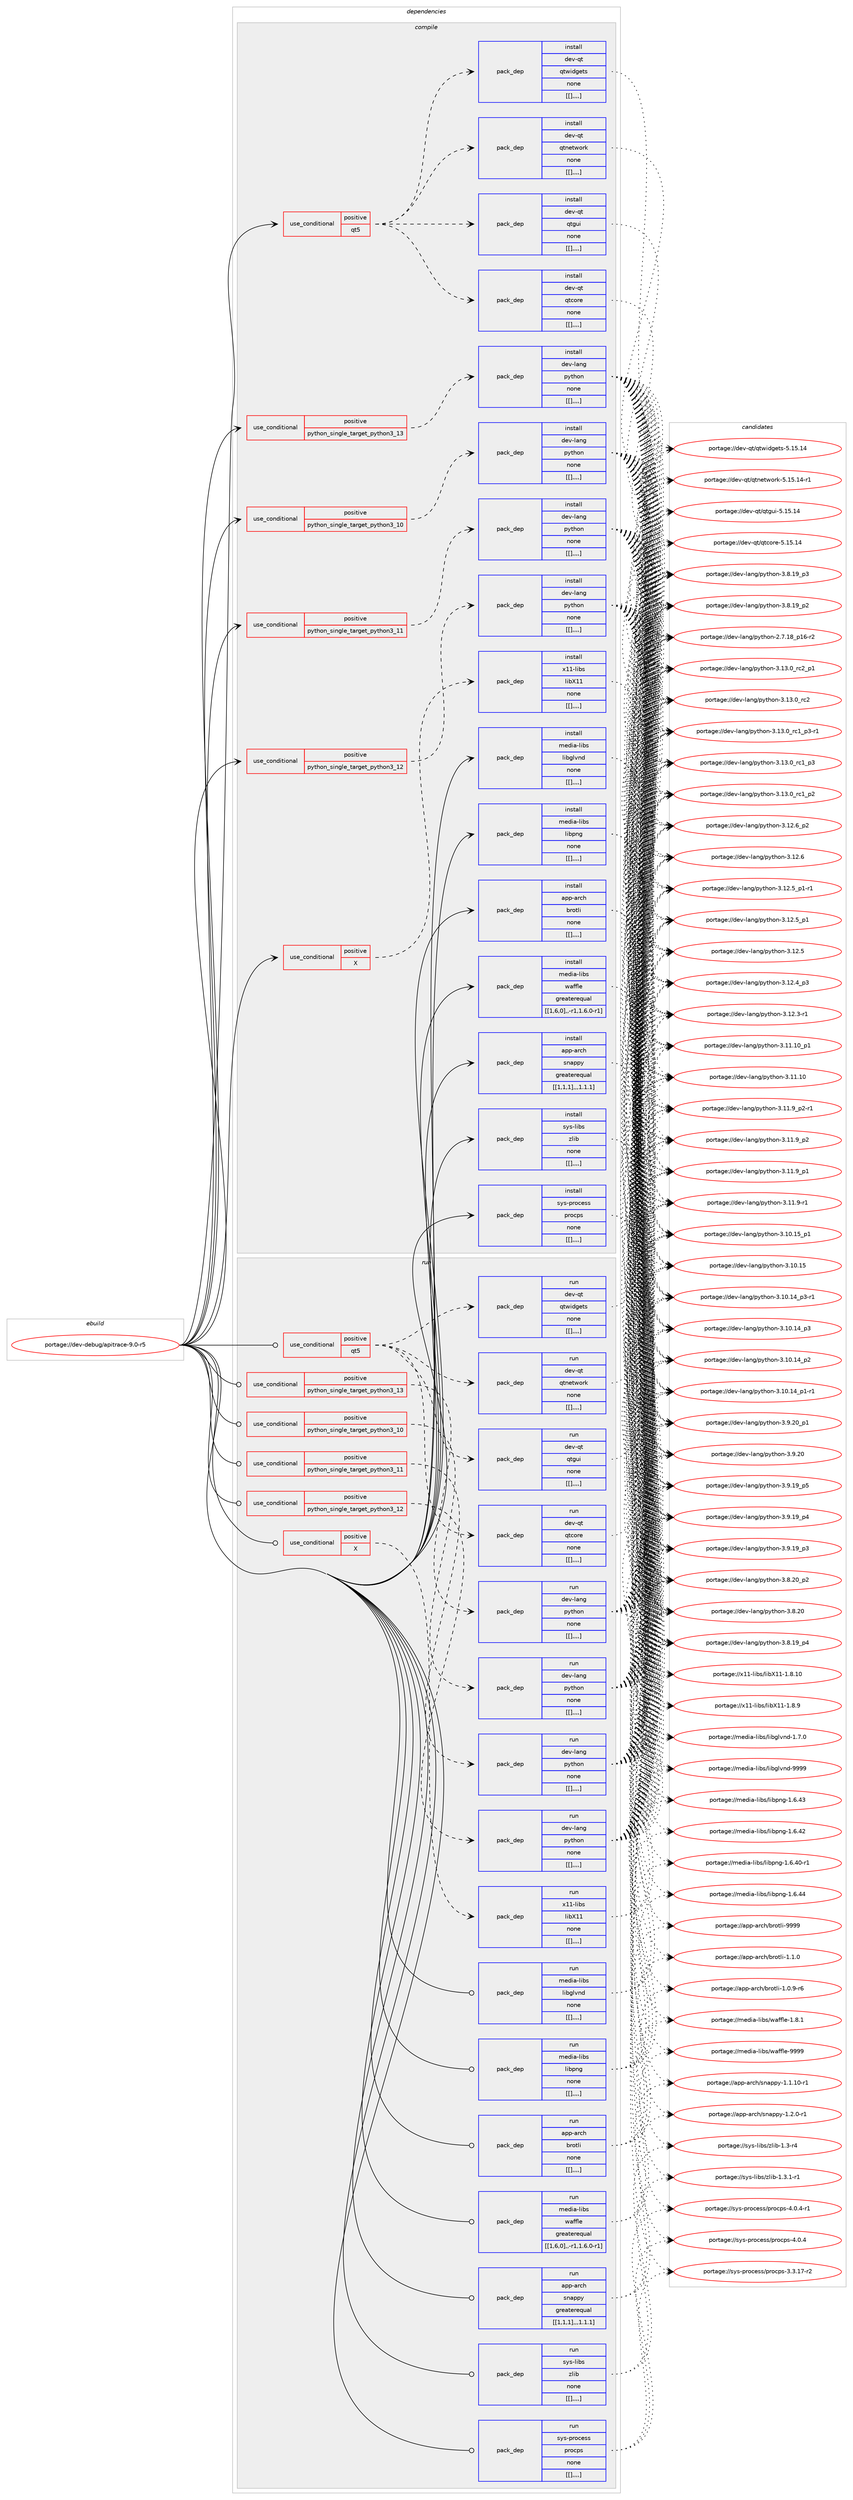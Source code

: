 digraph prolog {

# *************
# Graph options
# *************

newrank=true;
concentrate=true;
compound=true;
graph [rankdir=LR,fontname=Helvetica,fontsize=10,ranksep=1.5];#, ranksep=2.5, nodesep=0.2];
edge  [arrowhead=vee];
node  [fontname=Helvetica,fontsize=10];

# **********
# The ebuild
# **********

subgraph cluster_leftcol {
color=gray;
label=<<i>ebuild</i>>;
id [label="portage://dev-debug/apitrace-9.0-r5", color=red, width=4, href="../dev-debug/apitrace-9.0-r5.svg"];
}

# ****************
# The dependencies
# ****************

subgraph cluster_midcol {
color=gray;
label=<<i>dependencies</i>>;
subgraph cluster_compile {
fillcolor="#eeeeee";
style=filled;
label=<<i>compile</i>>;
subgraph cond19470 {
dependency71636 [label=<<TABLE BORDER="0" CELLBORDER="1" CELLSPACING="0" CELLPADDING="4"><TR><TD ROWSPAN="3" CELLPADDING="10">use_conditional</TD></TR><TR><TD>positive</TD></TR><TR><TD>X</TD></TR></TABLE>>, shape=none, color=red];
subgraph pack51223 {
dependency71637 [label=<<TABLE BORDER="0" CELLBORDER="1" CELLSPACING="0" CELLPADDING="4" WIDTH="220"><TR><TD ROWSPAN="6" CELLPADDING="30">pack_dep</TD></TR><TR><TD WIDTH="110">install</TD></TR><TR><TD>x11-libs</TD></TR><TR><TD>libX11</TD></TR><TR><TD>none</TD></TR><TR><TD>[[],,,,]</TD></TR></TABLE>>, shape=none, color=blue];
}
dependency71636:e -> dependency71637:w [weight=20,style="dashed",arrowhead="vee"];
}
id:e -> dependency71636:w [weight=20,style="solid",arrowhead="vee"];
subgraph cond19471 {
dependency71638 [label=<<TABLE BORDER="0" CELLBORDER="1" CELLSPACING="0" CELLPADDING="4"><TR><TD ROWSPAN="3" CELLPADDING="10">use_conditional</TD></TR><TR><TD>positive</TD></TR><TR><TD>python_single_target_python3_10</TD></TR></TABLE>>, shape=none, color=red];
subgraph pack51224 {
dependency71639 [label=<<TABLE BORDER="0" CELLBORDER="1" CELLSPACING="0" CELLPADDING="4" WIDTH="220"><TR><TD ROWSPAN="6" CELLPADDING="30">pack_dep</TD></TR><TR><TD WIDTH="110">install</TD></TR><TR><TD>dev-lang</TD></TR><TR><TD>python</TD></TR><TR><TD>none</TD></TR><TR><TD>[[],,,,]</TD></TR></TABLE>>, shape=none, color=blue];
}
dependency71638:e -> dependency71639:w [weight=20,style="dashed",arrowhead="vee"];
}
id:e -> dependency71638:w [weight=20,style="solid",arrowhead="vee"];
subgraph cond19472 {
dependency71640 [label=<<TABLE BORDER="0" CELLBORDER="1" CELLSPACING="0" CELLPADDING="4"><TR><TD ROWSPAN="3" CELLPADDING="10">use_conditional</TD></TR><TR><TD>positive</TD></TR><TR><TD>python_single_target_python3_11</TD></TR></TABLE>>, shape=none, color=red];
subgraph pack51225 {
dependency71641 [label=<<TABLE BORDER="0" CELLBORDER="1" CELLSPACING="0" CELLPADDING="4" WIDTH="220"><TR><TD ROWSPAN="6" CELLPADDING="30">pack_dep</TD></TR><TR><TD WIDTH="110">install</TD></TR><TR><TD>dev-lang</TD></TR><TR><TD>python</TD></TR><TR><TD>none</TD></TR><TR><TD>[[],,,,]</TD></TR></TABLE>>, shape=none, color=blue];
}
dependency71640:e -> dependency71641:w [weight=20,style="dashed",arrowhead="vee"];
}
id:e -> dependency71640:w [weight=20,style="solid",arrowhead="vee"];
subgraph cond19473 {
dependency71642 [label=<<TABLE BORDER="0" CELLBORDER="1" CELLSPACING="0" CELLPADDING="4"><TR><TD ROWSPAN="3" CELLPADDING="10">use_conditional</TD></TR><TR><TD>positive</TD></TR><TR><TD>python_single_target_python3_12</TD></TR></TABLE>>, shape=none, color=red];
subgraph pack51226 {
dependency71643 [label=<<TABLE BORDER="0" CELLBORDER="1" CELLSPACING="0" CELLPADDING="4" WIDTH="220"><TR><TD ROWSPAN="6" CELLPADDING="30">pack_dep</TD></TR><TR><TD WIDTH="110">install</TD></TR><TR><TD>dev-lang</TD></TR><TR><TD>python</TD></TR><TR><TD>none</TD></TR><TR><TD>[[],,,,]</TD></TR></TABLE>>, shape=none, color=blue];
}
dependency71642:e -> dependency71643:w [weight=20,style="dashed",arrowhead="vee"];
}
id:e -> dependency71642:w [weight=20,style="solid",arrowhead="vee"];
subgraph cond19474 {
dependency71644 [label=<<TABLE BORDER="0" CELLBORDER="1" CELLSPACING="0" CELLPADDING="4"><TR><TD ROWSPAN="3" CELLPADDING="10">use_conditional</TD></TR><TR><TD>positive</TD></TR><TR><TD>python_single_target_python3_13</TD></TR></TABLE>>, shape=none, color=red];
subgraph pack51227 {
dependency71645 [label=<<TABLE BORDER="0" CELLBORDER="1" CELLSPACING="0" CELLPADDING="4" WIDTH="220"><TR><TD ROWSPAN="6" CELLPADDING="30">pack_dep</TD></TR><TR><TD WIDTH="110">install</TD></TR><TR><TD>dev-lang</TD></TR><TR><TD>python</TD></TR><TR><TD>none</TD></TR><TR><TD>[[],,,,]</TD></TR></TABLE>>, shape=none, color=blue];
}
dependency71644:e -> dependency71645:w [weight=20,style="dashed",arrowhead="vee"];
}
id:e -> dependency71644:w [weight=20,style="solid",arrowhead="vee"];
subgraph cond19475 {
dependency71646 [label=<<TABLE BORDER="0" CELLBORDER="1" CELLSPACING="0" CELLPADDING="4"><TR><TD ROWSPAN="3" CELLPADDING="10">use_conditional</TD></TR><TR><TD>positive</TD></TR><TR><TD>qt5</TD></TR></TABLE>>, shape=none, color=red];
subgraph pack51228 {
dependency71647 [label=<<TABLE BORDER="0" CELLBORDER="1" CELLSPACING="0" CELLPADDING="4" WIDTH="220"><TR><TD ROWSPAN="6" CELLPADDING="30">pack_dep</TD></TR><TR><TD WIDTH="110">install</TD></TR><TR><TD>dev-qt</TD></TR><TR><TD>qtcore</TD></TR><TR><TD>none</TD></TR><TR><TD>[[],,,,]</TD></TR></TABLE>>, shape=none, color=blue];
}
dependency71646:e -> dependency71647:w [weight=20,style="dashed",arrowhead="vee"];
subgraph pack51229 {
dependency71648 [label=<<TABLE BORDER="0" CELLBORDER="1" CELLSPACING="0" CELLPADDING="4" WIDTH="220"><TR><TD ROWSPAN="6" CELLPADDING="30">pack_dep</TD></TR><TR><TD WIDTH="110">install</TD></TR><TR><TD>dev-qt</TD></TR><TR><TD>qtgui</TD></TR><TR><TD>none</TD></TR><TR><TD>[[],,,,]</TD></TR></TABLE>>, shape=none, color=blue];
}
dependency71646:e -> dependency71648:w [weight=20,style="dashed",arrowhead="vee"];
subgraph pack51230 {
dependency71649 [label=<<TABLE BORDER="0" CELLBORDER="1" CELLSPACING="0" CELLPADDING="4" WIDTH="220"><TR><TD ROWSPAN="6" CELLPADDING="30">pack_dep</TD></TR><TR><TD WIDTH="110">install</TD></TR><TR><TD>dev-qt</TD></TR><TR><TD>qtnetwork</TD></TR><TR><TD>none</TD></TR><TR><TD>[[],,,,]</TD></TR></TABLE>>, shape=none, color=blue];
}
dependency71646:e -> dependency71649:w [weight=20,style="dashed",arrowhead="vee"];
subgraph pack51231 {
dependency71650 [label=<<TABLE BORDER="0" CELLBORDER="1" CELLSPACING="0" CELLPADDING="4" WIDTH="220"><TR><TD ROWSPAN="6" CELLPADDING="30">pack_dep</TD></TR><TR><TD WIDTH="110">install</TD></TR><TR><TD>dev-qt</TD></TR><TR><TD>qtwidgets</TD></TR><TR><TD>none</TD></TR><TR><TD>[[],,,,]</TD></TR></TABLE>>, shape=none, color=blue];
}
dependency71646:e -> dependency71650:w [weight=20,style="dashed",arrowhead="vee"];
}
id:e -> dependency71646:w [weight=20,style="solid",arrowhead="vee"];
subgraph pack51232 {
dependency71651 [label=<<TABLE BORDER="0" CELLBORDER="1" CELLSPACING="0" CELLPADDING="4" WIDTH="220"><TR><TD ROWSPAN="6" CELLPADDING="30">pack_dep</TD></TR><TR><TD WIDTH="110">install</TD></TR><TR><TD>app-arch</TD></TR><TR><TD>brotli</TD></TR><TR><TD>none</TD></TR><TR><TD>[[],,,,]</TD></TR></TABLE>>, shape=none, color=blue];
}
id:e -> dependency71651:w [weight=20,style="solid",arrowhead="vee"];
subgraph pack51233 {
dependency71652 [label=<<TABLE BORDER="0" CELLBORDER="1" CELLSPACING="0" CELLPADDING="4" WIDTH="220"><TR><TD ROWSPAN="6" CELLPADDING="30">pack_dep</TD></TR><TR><TD WIDTH="110">install</TD></TR><TR><TD>app-arch</TD></TR><TR><TD>snappy</TD></TR><TR><TD>greaterequal</TD></TR><TR><TD>[[1,1,1],,,1.1.1]</TD></TR></TABLE>>, shape=none, color=blue];
}
id:e -> dependency71652:w [weight=20,style="solid",arrowhead="vee"];
subgraph pack51234 {
dependency71653 [label=<<TABLE BORDER="0" CELLBORDER="1" CELLSPACING="0" CELLPADDING="4" WIDTH="220"><TR><TD ROWSPAN="6" CELLPADDING="30">pack_dep</TD></TR><TR><TD WIDTH="110">install</TD></TR><TR><TD>media-libs</TD></TR><TR><TD>libglvnd</TD></TR><TR><TD>none</TD></TR><TR><TD>[[],,,,]</TD></TR></TABLE>>, shape=none, color=blue];
}
id:e -> dependency71653:w [weight=20,style="solid",arrowhead="vee"];
subgraph pack51235 {
dependency71654 [label=<<TABLE BORDER="0" CELLBORDER="1" CELLSPACING="0" CELLPADDING="4" WIDTH="220"><TR><TD ROWSPAN="6" CELLPADDING="30">pack_dep</TD></TR><TR><TD WIDTH="110">install</TD></TR><TR><TD>media-libs</TD></TR><TR><TD>libpng</TD></TR><TR><TD>none</TD></TR><TR><TD>[[],,,,]</TD></TR></TABLE>>, shape=none, color=blue];
}
id:e -> dependency71654:w [weight=20,style="solid",arrowhead="vee"];
subgraph pack51236 {
dependency71655 [label=<<TABLE BORDER="0" CELLBORDER="1" CELLSPACING="0" CELLPADDING="4" WIDTH="220"><TR><TD ROWSPAN="6" CELLPADDING="30">pack_dep</TD></TR><TR><TD WIDTH="110">install</TD></TR><TR><TD>media-libs</TD></TR><TR><TD>waffle</TD></TR><TR><TD>greaterequal</TD></TR><TR><TD>[[1,6,0],,-r1,1.6.0-r1]</TD></TR></TABLE>>, shape=none, color=blue];
}
id:e -> dependency71655:w [weight=20,style="solid",arrowhead="vee"];
subgraph pack51237 {
dependency71656 [label=<<TABLE BORDER="0" CELLBORDER="1" CELLSPACING="0" CELLPADDING="4" WIDTH="220"><TR><TD ROWSPAN="6" CELLPADDING="30">pack_dep</TD></TR><TR><TD WIDTH="110">install</TD></TR><TR><TD>sys-libs</TD></TR><TR><TD>zlib</TD></TR><TR><TD>none</TD></TR><TR><TD>[[],,,,]</TD></TR></TABLE>>, shape=none, color=blue];
}
id:e -> dependency71656:w [weight=20,style="solid",arrowhead="vee"];
subgraph pack51238 {
dependency71657 [label=<<TABLE BORDER="0" CELLBORDER="1" CELLSPACING="0" CELLPADDING="4" WIDTH="220"><TR><TD ROWSPAN="6" CELLPADDING="30">pack_dep</TD></TR><TR><TD WIDTH="110">install</TD></TR><TR><TD>sys-process</TD></TR><TR><TD>procps</TD></TR><TR><TD>none</TD></TR><TR><TD>[[],,,,]</TD></TR></TABLE>>, shape=none, color=blue];
}
id:e -> dependency71657:w [weight=20,style="solid",arrowhead="vee"];
}
subgraph cluster_compileandrun {
fillcolor="#eeeeee";
style=filled;
label=<<i>compile and run</i>>;
}
subgraph cluster_run {
fillcolor="#eeeeee";
style=filled;
label=<<i>run</i>>;
subgraph cond19476 {
dependency71658 [label=<<TABLE BORDER="0" CELLBORDER="1" CELLSPACING="0" CELLPADDING="4"><TR><TD ROWSPAN="3" CELLPADDING="10">use_conditional</TD></TR><TR><TD>positive</TD></TR><TR><TD>X</TD></TR></TABLE>>, shape=none, color=red];
subgraph pack51239 {
dependency71659 [label=<<TABLE BORDER="0" CELLBORDER="1" CELLSPACING="0" CELLPADDING="4" WIDTH="220"><TR><TD ROWSPAN="6" CELLPADDING="30">pack_dep</TD></TR><TR><TD WIDTH="110">run</TD></TR><TR><TD>x11-libs</TD></TR><TR><TD>libX11</TD></TR><TR><TD>none</TD></TR><TR><TD>[[],,,,]</TD></TR></TABLE>>, shape=none, color=blue];
}
dependency71658:e -> dependency71659:w [weight=20,style="dashed",arrowhead="vee"];
}
id:e -> dependency71658:w [weight=20,style="solid",arrowhead="odot"];
subgraph cond19477 {
dependency71660 [label=<<TABLE BORDER="0" CELLBORDER="1" CELLSPACING="0" CELLPADDING="4"><TR><TD ROWSPAN="3" CELLPADDING="10">use_conditional</TD></TR><TR><TD>positive</TD></TR><TR><TD>python_single_target_python3_10</TD></TR></TABLE>>, shape=none, color=red];
subgraph pack51240 {
dependency71661 [label=<<TABLE BORDER="0" CELLBORDER="1" CELLSPACING="0" CELLPADDING="4" WIDTH="220"><TR><TD ROWSPAN="6" CELLPADDING="30">pack_dep</TD></TR><TR><TD WIDTH="110">run</TD></TR><TR><TD>dev-lang</TD></TR><TR><TD>python</TD></TR><TR><TD>none</TD></TR><TR><TD>[[],,,,]</TD></TR></TABLE>>, shape=none, color=blue];
}
dependency71660:e -> dependency71661:w [weight=20,style="dashed",arrowhead="vee"];
}
id:e -> dependency71660:w [weight=20,style="solid",arrowhead="odot"];
subgraph cond19478 {
dependency71662 [label=<<TABLE BORDER="0" CELLBORDER="1" CELLSPACING="0" CELLPADDING="4"><TR><TD ROWSPAN="3" CELLPADDING="10">use_conditional</TD></TR><TR><TD>positive</TD></TR><TR><TD>python_single_target_python3_11</TD></TR></TABLE>>, shape=none, color=red];
subgraph pack51241 {
dependency71663 [label=<<TABLE BORDER="0" CELLBORDER="1" CELLSPACING="0" CELLPADDING="4" WIDTH="220"><TR><TD ROWSPAN="6" CELLPADDING="30">pack_dep</TD></TR><TR><TD WIDTH="110">run</TD></TR><TR><TD>dev-lang</TD></TR><TR><TD>python</TD></TR><TR><TD>none</TD></TR><TR><TD>[[],,,,]</TD></TR></TABLE>>, shape=none, color=blue];
}
dependency71662:e -> dependency71663:w [weight=20,style="dashed",arrowhead="vee"];
}
id:e -> dependency71662:w [weight=20,style="solid",arrowhead="odot"];
subgraph cond19479 {
dependency71664 [label=<<TABLE BORDER="0" CELLBORDER="1" CELLSPACING="0" CELLPADDING="4"><TR><TD ROWSPAN="3" CELLPADDING="10">use_conditional</TD></TR><TR><TD>positive</TD></TR><TR><TD>python_single_target_python3_12</TD></TR></TABLE>>, shape=none, color=red];
subgraph pack51242 {
dependency71665 [label=<<TABLE BORDER="0" CELLBORDER="1" CELLSPACING="0" CELLPADDING="4" WIDTH="220"><TR><TD ROWSPAN="6" CELLPADDING="30">pack_dep</TD></TR><TR><TD WIDTH="110">run</TD></TR><TR><TD>dev-lang</TD></TR><TR><TD>python</TD></TR><TR><TD>none</TD></TR><TR><TD>[[],,,,]</TD></TR></TABLE>>, shape=none, color=blue];
}
dependency71664:e -> dependency71665:w [weight=20,style="dashed",arrowhead="vee"];
}
id:e -> dependency71664:w [weight=20,style="solid",arrowhead="odot"];
subgraph cond19480 {
dependency71666 [label=<<TABLE BORDER="0" CELLBORDER="1" CELLSPACING="0" CELLPADDING="4"><TR><TD ROWSPAN="3" CELLPADDING="10">use_conditional</TD></TR><TR><TD>positive</TD></TR><TR><TD>python_single_target_python3_13</TD></TR></TABLE>>, shape=none, color=red];
subgraph pack51243 {
dependency71667 [label=<<TABLE BORDER="0" CELLBORDER="1" CELLSPACING="0" CELLPADDING="4" WIDTH="220"><TR><TD ROWSPAN="6" CELLPADDING="30">pack_dep</TD></TR><TR><TD WIDTH="110">run</TD></TR><TR><TD>dev-lang</TD></TR><TR><TD>python</TD></TR><TR><TD>none</TD></TR><TR><TD>[[],,,,]</TD></TR></TABLE>>, shape=none, color=blue];
}
dependency71666:e -> dependency71667:w [weight=20,style="dashed",arrowhead="vee"];
}
id:e -> dependency71666:w [weight=20,style="solid",arrowhead="odot"];
subgraph cond19481 {
dependency71668 [label=<<TABLE BORDER="0" CELLBORDER="1" CELLSPACING="0" CELLPADDING="4"><TR><TD ROWSPAN="3" CELLPADDING="10">use_conditional</TD></TR><TR><TD>positive</TD></TR><TR><TD>qt5</TD></TR></TABLE>>, shape=none, color=red];
subgraph pack51244 {
dependency71669 [label=<<TABLE BORDER="0" CELLBORDER="1" CELLSPACING="0" CELLPADDING="4" WIDTH="220"><TR><TD ROWSPAN="6" CELLPADDING="30">pack_dep</TD></TR><TR><TD WIDTH="110">run</TD></TR><TR><TD>dev-qt</TD></TR><TR><TD>qtcore</TD></TR><TR><TD>none</TD></TR><TR><TD>[[],,,,]</TD></TR></TABLE>>, shape=none, color=blue];
}
dependency71668:e -> dependency71669:w [weight=20,style="dashed",arrowhead="vee"];
subgraph pack51245 {
dependency71670 [label=<<TABLE BORDER="0" CELLBORDER="1" CELLSPACING="0" CELLPADDING="4" WIDTH="220"><TR><TD ROWSPAN="6" CELLPADDING="30">pack_dep</TD></TR><TR><TD WIDTH="110">run</TD></TR><TR><TD>dev-qt</TD></TR><TR><TD>qtgui</TD></TR><TR><TD>none</TD></TR><TR><TD>[[],,,,]</TD></TR></TABLE>>, shape=none, color=blue];
}
dependency71668:e -> dependency71670:w [weight=20,style="dashed",arrowhead="vee"];
subgraph pack51246 {
dependency71671 [label=<<TABLE BORDER="0" CELLBORDER="1" CELLSPACING="0" CELLPADDING="4" WIDTH="220"><TR><TD ROWSPAN="6" CELLPADDING="30">pack_dep</TD></TR><TR><TD WIDTH="110">run</TD></TR><TR><TD>dev-qt</TD></TR><TR><TD>qtnetwork</TD></TR><TR><TD>none</TD></TR><TR><TD>[[],,,,]</TD></TR></TABLE>>, shape=none, color=blue];
}
dependency71668:e -> dependency71671:w [weight=20,style="dashed",arrowhead="vee"];
subgraph pack51247 {
dependency71672 [label=<<TABLE BORDER="0" CELLBORDER="1" CELLSPACING="0" CELLPADDING="4" WIDTH="220"><TR><TD ROWSPAN="6" CELLPADDING="30">pack_dep</TD></TR><TR><TD WIDTH="110">run</TD></TR><TR><TD>dev-qt</TD></TR><TR><TD>qtwidgets</TD></TR><TR><TD>none</TD></TR><TR><TD>[[],,,,]</TD></TR></TABLE>>, shape=none, color=blue];
}
dependency71668:e -> dependency71672:w [weight=20,style="dashed",arrowhead="vee"];
}
id:e -> dependency71668:w [weight=20,style="solid",arrowhead="odot"];
subgraph pack51248 {
dependency71673 [label=<<TABLE BORDER="0" CELLBORDER="1" CELLSPACING="0" CELLPADDING="4" WIDTH="220"><TR><TD ROWSPAN="6" CELLPADDING="30">pack_dep</TD></TR><TR><TD WIDTH="110">run</TD></TR><TR><TD>app-arch</TD></TR><TR><TD>brotli</TD></TR><TR><TD>none</TD></TR><TR><TD>[[],,,,]</TD></TR></TABLE>>, shape=none, color=blue];
}
id:e -> dependency71673:w [weight=20,style="solid",arrowhead="odot"];
subgraph pack51249 {
dependency71674 [label=<<TABLE BORDER="0" CELLBORDER="1" CELLSPACING="0" CELLPADDING="4" WIDTH="220"><TR><TD ROWSPAN="6" CELLPADDING="30">pack_dep</TD></TR><TR><TD WIDTH="110">run</TD></TR><TR><TD>app-arch</TD></TR><TR><TD>snappy</TD></TR><TR><TD>greaterequal</TD></TR><TR><TD>[[1,1,1],,,1.1.1]</TD></TR></TABLE>>, shape=none, color=blue];
}
id:e -> dependency71674:w [weight=20,style="solid",arrowhead="odot"];
subgraph pack51250 {
dependency71675 [label=<<TABLE BORDER="0" CELLBORDER="1" CELLSPACING="0" CELLPADDING="4" WIDTH="220"><TR><TD ROWSPAN="6" CELLPADDING="30">pack_dep</TD></TR><TR><TD WIDTH="110">run</TD></TR><TR><TD>media-libs</TD></TR><TR><TD>libglvnd</TD></TR><TR><TD>none</TD></TR><TR><TD>[[],,,,]</TD></TR></TABLE>>, shape=none, color=blue];
}
id:e -> dependency71675:w [weight=20,style="solid",arrowhead="odot"];
subgraph pack51251 {
dependency71676 [label=<<TABLE BORDER="0" CELLBORDER="1" CELLSPACING="0" CELLPADDING="4" WIDTH="220"><TR><TD ROWSPAN="6" CELLPADDING="30">pack_dep</TD></TR><TR><TD WIDTH="110">run</TD></TR><TR><TD>media-libs</TD></TR><TR><TD>libpng</TD></TR><TR><TD>none</TD></TR><TR><TD>[[],,,,]</TD></TR></TABLE>>, shape=none, color=blue];
}
id:e -> dependency71676:w [weight=20,style="solid",arrowhead="odot"];
subgraph pack51252 {
dependency71677 [label=<<TABLE BORDER="0" CELLBORDER="1" CELLSPACING="0" CELLPADDING="4" WIDTH="220"><TR><TD ROWSPAN="6" CELLPADDING="30">pack_dep</TD></TR><TR><TD WIDTH="110">run</TD></TR><TR><TD>media-libs</TD></TR><TR><TD>waffle</TD></TR><TR><TD>greaterequal</TD></TR><TR><TD>[[1,6,0],,-r1,1.6.0-r1]</TD></TR></TABLE>>, shape=none, color=blue];
}
id:e -> dependency71677:w [weight=20,style="solid",arrowhead="odot"];
subgraph pack51253 {
dependency71678 [label=<<TABLE BORDER="0" CELLBORDER="1" CELLSPACING="0" CELLPADDING="4" WIDTH="220"><TR><TD ROWSPAN="6" CELLPADDING="30">pack_dep</TD></TR><TR><TD WIDTH="110">run</TD></TR><TR><TD>sys-libs</TD></TR><TR><TD>zlib</TD></TR><TR><TD>none</TD></TR><TR><TD>[[],,,,]</TD></TR></TABLE>>, shape=none, color=blue];
}
id:e -> dependency71678:w [weight=20,style="solid",arrowhead="odot"];
subgraph pack51254 {
dependency71679 [label=<<TABLE BORDER="0" CELLBORDER="1" CELLSPACING="0" CELLPADDING="4" WIDTH="220"><TR><TD ROWSPAN="6" CELLPADDING="30">pack_dep</TD></TR><TR><TD WIDTH="110">run</TD></TR><TR><TD>sys-process</TD></TR><TR><TD>procps</TD></TR><TR><TD>none</TD></TR><TR><TD>[[],,,,]</TD></TR></TABLE>>, shape=none, color=blue];
}
id:e -> dependency71679:w [weight=20,style="solid",arrowhead="odot"];
}
}

# **************
# The candidates
# **************

subgraph cluster_choices {
rank=same;
color=gray;
label=<<i>candidates</i>>;

subgraph choice51223 {
color=black;
nodesep=1;
choice12049494510810598115471081059888494945494656464948 [label="portage://x11-libs/libX11-1.8.10", color=red, width=4,href="../x11-libs/libX11-1.8.10.svg"];
choice120494945108105981154710810598884949454946564657 [label="portage://x11-libs/libX11-1.8.9", color=red, width=4,href="../x11-libs/libX11-1.8.9.svg"];
dependency71637:e -> choice12049494510810598115471081059888494945494656464948:w [style=dotted,weight="100"];
dependency71637:e -> choice120494945108105981154710810598884949454946564657:w [style=dotted,weight="100"];
}
subgraph choice51224 {
color=black;
nodesep=1;
choice100101118451089711010347112121116104111110455146495146489511499509511249 [label="portage://dev-lang/python-3.13.0_rc2_p1", color=red, width=4,href="../dev-lang/python-3.13.0_rc2_p1.svg"];
choice10010111845108971101034711212111610411111045514649514648951149950 [label="portage://dev-lang/python-3.13.0_rc2", color=red, width=4,href="../dev-lang/python-3.13.0_rc2.svg"];
choice1001011184510897110103471121211161041111104551464951464895114994995112514511449 [label="portage://dev-lang/python-3.13.0_rc1_p3-r1", color=red, width=4,href="../dev-lang/python-3.13.0_rc1_p3-r1.svg"];
choice100101118451089711010347112121116104111110455146495146489511499499511251 [label="portage://dev-lang/python-3.13.0_rc1_p3", color=red, width=4,href="../dev-lang/python-3.13.0_rc1_p3.svg"];
choice100101118451089711010347112121116104111110455146495146489511499499511250 [label="portage://dev-lang/python-3.13.0_rc1_p2", color=red, width=4,href="../dev-lang/python-3.13.0_rc1_p2.svg"];
choice100101118451089711010347112121116104111110455146495046549511250 [label="portage://dev-lang/python-3.12.6_p2", color=red, width=4,href="../dev-lang/python-3.12.6_p2.svg"];
choice10010111845108971101034711212111610411111045514649504654 [label="portage://dev-lang/python-3.12.6", color=red, width=4,href="../dev-lang/python-3.12.6.svg"];
choice1001011184510897110103471121211161041111104551464950465395112494511449 [label="portage://dev-lang/python-3.12.5_p1-r1", color=red, width=4,href="../dev-lang/python-3.12.5_p1-r1.svg"];
choice100101118451089711010347112121116104111110455146495046539511249 [label="portage://dev-lang/python-3.12.5_p1", color=red, width=4,href="../dev-lang/python-3.12.5_p1.svg"];
choice10010111845108971101034711212111610411111045514649504653 [label="portage://dev-lang/python-3.12.5", color=red, width=4,href="../dev-lang/python-3.12.5.svg"];
choice100101118451089711010347112121116104111110455146495046529511251 [label="portage://dev-lang/python-3.12.4_p3", color=red, width=4,href="../dev-lang/python-3.12.4_p3.svg"];
choice100101118451089711010347112121116104111110455146495046514511449 [label="portage://dev-lang/python-3.12.3-r1", color=red, width=4,href="../dev-lang/python-3.12.3-r1.svg"];
choice10010111845108971101034711212111610411111045514649494649489511249 [label="portage://dev-lang/python-3.11.10_p1", color=red, width=4,href="../dev-lang/python-3.11.10_p1.svg"];
choice1001011184510897110103471121211161041111104551464949464948 [label="portage://dev-lang/python-3.11.10", color=red, width=4,href="../dev-lang/python-3.11.10.svg"];
choice1001011184510897110103471121211161041111104551464949465795112504511449 [label="portage://dev-lang/python-3.11.9_p2-r1", color=red, width=4,href="../dev-lang/python-3.11.9_p2-r1.svg"];
choice100101118451089711010347112121116104111110455146494946579511250 [label="portage://dev-lang/python-3.11.9_p2", color=red, width=4,href="../dev-lang/python-3.11.9_p2.svg"];
choice100101118451089711010347112121116104111110455146494946579511249 [label="portage://dev-lang/python-3.11.9_p1", color=red, width=4,href="../dev-lang/python-3.11.9_p1.svg"];
choice100101118451089711010347112121116104111110455146494946574511449 [label="portage://dev-lang/python-3.11.9-r1", color=red, width=4,href="../dev-lang/python-3.11.9-r1.svg"];
choice10010111845108971101034711212111610411111045514649484649539511249 [label="portage://dev-lang/python-3.10.15_p1", color=red, width=4,href="../dev-lang/python-3.10.15_p1.svg"];
choice1001011184510897110103471121211161041111104551464948464953 [label="portage://dev-lang/python-3.10.15", color=red, width=4,href="../dev-lang/python-3.10.15.svg"];
choice100101118451089711010347112121116104111110455146494846495295112514511449 [label="portage://dev-lang/python-3.10.14_p3-r1", color=red, width=4,href="../dev-lang/python-3.10.14_p3-r1.svg"];
choice10010111845108971101034711212111610411111045514649484649529511251 [label="portage://dev-lang/python-3.10.14_p3", color=red, width=4,href="../dev-lang/python-3.10.14_p3.svg"];
choice10010111845108971101034711212111610411111045514649484649529511250 [label="portage://dev-lang/python-3.10.14_p2", color=red, width=4,href="../dev-lang/python-3.10.14_p2.svg"];
choice100101118451089711010347112121116104111110455146494846495295112494511449 [label="portage://dev-lang/python-3.10.14_p1-r1", color=red, width=4,href="../dev-lang/python-3.10.14_p1-r1.svg"];
choice100101118451089711010347112121116104111110455146574650489511249 [label="portage://dev-lang/python-3.9.20_p1", color=red, width=4,href="../dev-lang/python-3.9.20_p1.svg"];
choice10010111845108971101034711212111610411111045514657465048 [label="portage://dev-lang/python-3.9.20", color=red, width=4,href="../dev-lang/python-3.9.20.svg"];
choice100101118451089711010347112121116104111110455146574649579511253 [label="portage://dev-lang/python-3.9.19_p5", color=red, width=4,href="../dev-lang/python-3.9.19_p5.svg"];
choice100101118451089711010347112121116104111110455146574649579511252 [label="portage://dev-lang/python-3.9.19_p4", color=red, width=4,href="../dev-lang/python-3.9.19_p4.svg"];
choice100101118451089711010347112121116104111110455146574649579511251 [label="portage://dev-lang/python-3.9.19_p3", color=red, width=4,href="../dev-lang/python-3.9.19_p3.svg"];
choice100101118451089711010347112121116104111110455146564650489511250 [label="portage://dev-lang/python-3.8.20_p2", color=red, width=4,href="../dev-lang/python-3.8.20_p2.svg"];
choice10010111845108971101034711212111610411111045514656465048 [label="portage://dev-lang/python-3.8.20", color=red, width=4,href="../dev-lang/python-3.8.20.svg"];
choice100101118451089711010347112121116104111110455146564649579511252 [label="portage://dev-lang/python-3.8.19_p4", color=red, width=4,href="../dev-lang/python-3.8.19_p4.svg"];
choice100101118451089711010347112121116104111110455146564649579511251 [label="portage://dev-lang/python-3.8.19_p3", color=red, width=4,href="../dev-lang/python-3.8.19_p3.svg"];
choice100101118451089711010347112121116104111110455146564649579511250 [label="portage://dev-lang/python-3.8.19_p2", color=red, width=4,href="../dev-lang/python-3.8.19_p2.svg"];
choice100101118451089711010347112121116104111110455046554649569511249544511450 [label="portage://dev-lang/python-2.7.18_p16-r2", color=red, width=4,href="../dev-lang/python-2.7.18_p16-r2.svg"];
dependency71639:e -> choice100101118451089711010347112121116104111110455146495146489511499509511249:w [style=dotted,weight="100"];
dependency71639:e -> choice10010111845108971101034711212111610411111045514649514648951149950:w [style=dotted,weight="100"];
dependency71639:e -> choice1001011184510897110103471121211161041111104551464951464895114994995112514511449:w [style=dotted,weight="100"];
dependency71639:e -> choice100101118451089711010347112121116104111110455146495146489511499499511251:w [style=dotted,weight="100"];
dependency71639:e -> choice100101118451089711010347112121116104111110455146495146489511499499511250:w [style=dotted,weight="100"];
dependency71639:e -> choice100101118451089711010347112121116104111110455146495046549511250:w [style=dotted,weight="100"];
dependency71639:e -> choice10010111845108971101034711212111610411111045514649504654:w [style=dotted,weight="100"];
dependency71639:e -> choice1001011184510897110103471121211161041111104551464950465395112494511449:w [style=dotted,weight="100"];
dependency71639:e -> choice100101118451089711010347112121116104111110455146495046539511249:w [style=dotted,weight="100"];
dependency71639:e -> choice10010111845108971101034711212111610411111045514649504653:w [style=dotted,weight="100"];
dependency71639:e -> choice100101118451089711010347112121116104111110455146495046529511251:w [style=dotted,weight="100"];
dependency71639:e -> choice100101118451089711010347112121116104111110455146495046514511449:w [style=dotted,weight="100"];
dependency71639:e -> choice10010111845108971101034711212111610411111045514649494649489511249:w [style=dotted,weight="100"];
dependency71639:e -> choice1001011184510897110103471121211161041111104551464949464948:w [style=dotted,weight="100"];
dependency71639:e -> choice1001011184510897110103471121211161041111104551464949465795112504511449:w [style=dotted,weight="100"];
dependency71639:e -> choice100101118451089711010347112121116104111110455146494946579511250:w [style=dotted,weight="100"];
dependency71639:e -> choice100101118451089711010347112121116104111110455146494946579511249:w [style=dotted,weight="100"];
dependency71639:e -> choice100101118451089711010347112121116104111110455146494946574511449:w [style=dotted,weight="100"];
dependency71639:e -> choice10010111845108971101034711212111610411111045514649484649539511249:w [style=dotted,weight="100"];
dependency71639:e -> choice1001011184510897110103471121211161041111104551464948464953:w [style=dotted,weight="100"];
dependency71639:e -> choice100101118451089711010347112121116104111110455146494846495295112514511449:w [style=dotted,weight="100"];
dependency71639:e -> choice10010111845108971101034711212111610411111045514649484649529511251:w [style=dotted,weight="100"];
dependency71639:e -> choice10010111845108971101034711212111610411111045514649484649529511250:w [style=dotted,weight="100"];
dependency71639:e -> choice100101118451089711010347112121116104111110455146494846495295112494511449:w [style=dotted,weight="100"];
dependency71639:e -> choice100101118451089711010347112121116104111110455146574650489511249:w [style=dotted,weight="100"];
dependency71639:e -> choice10010111845108971101034711212111610411111045514657465048:w [style=dotted,weight="100"];
dependency71639:e -> choice100101118451089711010347112121116104111110455146574649579511253:w [style=dotted,weight="100"];
dependency71639:e -> choice100101118451089711010347112121116104111110455146574649579511252:w [style=dotted,weight="100"];
dependency71639:e -> choice100101118451089711010347112121116104111110455146574649579511251:w [style=dotted,weight="100"];
dependency71639:e -> choice100101118451089711010347112121116104111110455146564650489511250:w [style=dotted,weight="100"];
dependency71639:e -> choice10010111845108971101034711212111610411111045514656465048:w [style=dotted,weight="100"];
dependency71639:e -> choice100101118451089711010347112121116104111110455146564649579511252:w [style=dotted,weight="100"];
dependency71639:e -> choice100101118451089711010347112121116104111110455146564649579511251:w [style=dotted,weight="100"];
dependency71639:e -> choice100101118451089711010347112121116104111110455146564649579511250:w [style=dotted,weight="100"];
dependency71639:e -> choice100101118451089711010347112121116104111110455046554649569511249544511450:w [style=dotted,weight="100"];
}
subgraph choice51225 {
color=black;
nodesep=1;
choice100101118451089711010347112121116104111110455146495146489511499509511249 [label="portage://dev-lang/python-3.13.0_rc2_p1", color=red, width=4,href="../dev-lang/python-3.13.0_rc2_p1.svg"];
choice10010111845108971101034711212111610411111045514649514648951149950 [label="portage://dev-lang/python-3.13.0_rc2", color=red, width=4,href="../dev-lang/python-3.13.0_rc2.svg"];
choice1001011184510897110103471121211161041111104551464951464895114994995112514511449 [label="portage://dev-lang/python-3.13.0_rc1_p3-r1", color=red, width=4,href="../dev-lang/python-3.13.0_rc1_p3-r1.svg"];
choice100101118451089711010347112121116104111110455146495146489511499499511251 [label="portage://dev-lang/python-3.13.0_rc1_p3", color=red, width=4,href="../dev-lang/python-3.13.0_rc1_p3.svg"];
choice100101118451089711010347112121116104111110455146495146489511499499511250 [label="portage://dev-lang/python-3.13.0_rc1_p2", color=red, width=4,href="../dev-lang/python-3.13.0_rc1_p2.svg"];
choice100101118451089711010347112121116104111110455146495046549511250 [label="portage://dev-lang/python-3.12.6_p2", color=red, width=4,href="../dev-lang/python-3.12.6_p2.svg"];
choice10010111845108971101034711212111610411111045514649504654 [label="portage://dev-lang/python-3.12.6", color=red, width=4,href="../dev-lang/python-3.12.6.svg"];
choice1001011184510897110103471121211161041111104551464950465395112494511449 [label="portage://dev-lang/python-3.12.5_p1-r1", color=red, width=4,href="../dev-lang/python-3.12.5_p1-r1.svg"];
choice100101118451089711010347112121116104111110455146495046539511249 [label="portage://dev-lang/python-3.12.5_p1", color=red, width=4,href="../dev-lang/python-3.12.5_p1.svg"];
choice10010111845108971101034711212111610411111045514649504653 [label="portage://dev-lang/python-3.12.5", color=red, width=4,href="../dev-lang/python-3.12.5.svg"];
choice100101118451089711010347112121116104111110455146495046529511251 [label="portage://dev-lang/python-3.12.4_p3", color=red, width=4,href="../dev-lang/python-3.12.4_p3.svg"];
choice100101118451089711010347112121116104111110455146495046514511449 [label="portage://dev-lang/python-3.12.3-r1", color=red, width=4,href="../dev-lang/python-3.12.3-r1.svg"];
choice10010111845108971101034711212111610411111045514649494649489511249 [label="portage://dev-lang/python-3.11.10_p1", color=red, width=4,href="../dev-lang/python-3.11.10_p1.svg"];
choice1001011184510897110103471121211161041111104551464949464948 [label="portage://dev-lang/python-3.11.10", color=red, width=4,href="../dev-lang/python-3.11.10.svg"];
choice1001011184510897110103471121211161041111104551464949465795112504511449 [label="portage://dev-lang/python-3.11.9_p2-r1", color=red, width=4,href="../dev-lang/python-3.11.9_p2-r1.svg"];
choice100101118451089711010347112121116104111110455146494946579511250 [label="portage://dev-lang/python-3.11.9_p2", color=red, width=4,href="../dev-lang/python-3.11.9_p2.svg"];
choice100101118451089711010347112121116104111110455146494946579511249 [label="portage://dev-lang/python-3.11.9_p1", color=red, width=4,href="../dev-lang/python-3.11.9_p1.svg"];
choice100101118451089711010347112121116104111110455146494946574511449 [label="portage://dev-lang/python-3.11.9-r1", color=red, width=4,href="../dev-lang/python-3.11.9-r1.svg"];
choice10010111845108971101034711212111610411111045514649484649539511249 [label="portage://dev-lang/python-3.10.15_p1", color=red, width=4,href="../dev-lang/python-3.10.15_p1.svg"];
choice1001011184510897110103471121211161041111104551464948464953 [label="portage://dev-lang/python-3.10.15", color=red, width=4,href="../dev-lang/python-3.10.15.svg"];
choice100101118451089711010347112121116104111110455146494846495295112514511449 [label="portage://dev-lang/python-3.10.14_p3-r1", color=red, width=4,href="../dev-lang/python-3.10.14_p3-r1.svg"];
choice10010111845108971101034711212111610411111045514649484649529511251 [label="portage://dev-lang/python-3.10.14_p3", color=red, width=4,href="../dev-lang/python-3.10.14_p3.svg"];
choice10010111845108971101034711212111610411111045514649484649529511250 [label="portage://dev-lang/python-3.10.14_p2", color=red, width=4,href="../dev-lang/python-3.10.14_p2.svg"];
choice100101118451089711010347112121116104111110455146494846495295112494511449 [label="portage://dev-lang/python-3.10.14_p1-r1", color=red, width=4,href="../dev-lang/python-3.10.14_p1-r1.svg"];
choice100101118451089711010347112121116104111110455146574650489511249 [label="portage://dev-lang/python-3.9.20_p1", color=red, width=4,href="../dev-lang/python-3.9.20_p1.svg"];
choice10010111845108971101034711212111610411111045514657465048 [label="portage://dev-lang/python-3.9.20", color=red, width=4,href="../dev-lang/python-3.9.20.svg"];
choice100101118451089711010347112121116104111110455146574649579511253 [label="portage://dev-lang/python-3.9.19_p5", color=red, width=4,href="../dev-lang/python-3.9.19_p5.svg"];
choice100101118451089711010347112121116104111110455146574649579511252 [label="portage://dev-lang/python-3.9.19_p4", color=red, width=4,href="../dev-lang/python-3.9.19_p4.svg"];
choice100101118451089711010347112121116104111110455146574649579511251 [label="portage://dev-lang/python-3.9.19_p3", color=red, width=4,href="../dev-lang/python-3.9.19_p3.svg"];
choice100101118451089711010347112121116104111110455146564650489511250 [label="portage://dev-lang/python-3.8.20_p2", color=red, width=4,href="../dev-lang/python-3.8.20_p2.svg"];
choice10010111845108971101034711212111610411111045514656465048 [label="portage://dev-lang/python-3.8.20", color=red, width=4,href="../dev-lang/python-3.8.20.svg"];
choice100101118451089711010347112121116104111110455146564649579511252 [label="portage://dev-lang/python-3.8.19_p4", color=red, width=4,href="../dev-lang/python-3.8.19_p4.svg"];
choice100101118451089711010347112121116104111110455146564649579511251 [label="portage://dev-lang/python-3.8.19_p3", color=red, width=4,href="../dev-lang/python-3.8.19_p3.svg"];
choice100101118451089711010347112121116104111110455146564649579511250 [label="portage://dev-lang/python-3.8.19_p2", color=red, width=4,href="../dev-lang/python-3.8.19_p2.svg"];
choice100101118451089711010347112121116104111110455046554649569511249544511450 [label="portage://dev-lang/python-2.7.18_p16-r2", color=red, width=4,href="../dev-lang/python-2.7.18_p16-r2.svg"];
dependency71641:e -> choice100101118451089711010347112121116104111110455146495146489511499509511249:w [style=dotted,weight="100"];
dependency71641:e -> choice10010111845108971101034711212111610411111045514649514648951149950:w [style=dotted,weight="100"];
dependency71641:e -> choice1001011184510897110103471121211161041111104551464951464895114994995112514511449:w [style=dotted,weight="100"];
dependency71641:e -> choice100101118451089711010347112121116104111110455146495146489511499499511251:w [style=dotted,weight="100"];
dependency71641:e -> choice100101118451089711010347112121116104111110455146495146489511499499511250:w [style=dotted,weight="100"];
dependency71641:e -> choice100101118451089711010347112121116104111110455146495046549511250:w [style=dotted,weight="100"];
dependency71641:e -> choice10010111845108971101034711212111610411111045514649504654:w [style=dotted,weight="100"];
dependency71641:e -> choice1001011184510897110103471121211161041111104551464950465395112494511449:w [style=dotted,weight="100"];
dependency71641:e -> choice100101118451089711010347112121116104111110455146495046539511249:w [style=dotted,weight="100"];
dependency71641:e -> choice10010111845108971101034711212111610411111045514649504653:w [style=dotted,weight="100"];
dependency71641:e -> choice100101118451089711010347112121116104111110455146495046529511251:w [style=dotted,weight="100"];
dependency71641:e -> choice100101118451089711010347112121116104111110455146495046514511449:w [style=dotted,weight="100"];
dependency71641:e -> choice10010111845108971101034711212111610411111045514649494649489511249:w [style=dotted,weight="100"];
dependency71641:e -> choice1001011184510897110103471121211161041111104551464949464948:w [style=dotted,weight="100"];
dependency71641:e -> choice1001011184510897110103471121211161041111104551464949465795112504511449:w [style=dotted,weight="100"];
dependency71641:e -> choice100101118451089711010347112121116104111110455146494946579511250:w [style=dotted,weight="100"];
dependency71641:e -> choice100101118451089711010347112121116104111110455146494946579511249:w [style=dotted,weight="100"];
dependency71641:e -> choice100101118451089711010347112121116104111110455146494946574511449:w [style=dotted,weight="100"];
dependency71641:e -> choice10010111845108971101034711212111610411111045514649484649539511249:w [style=dotted,weight="100"];
dependency71641:e -> choice1001011184510897110103471121211161041111104551464948464953:w [style=dotted,weight="100"];
dependency71641:e -> choice100101118451089711010347112121116104111110455146494846495295112514511449:w [style=dotted,weight="100"];
dependency71641:e -> choice10010111845108971101034711212111610411111045514649484649529511251:w [style=dotted,weight="100"];
dependency71641:e -> choice10010111845108971101034711212111610411111045514649484649529511250:w [style=dotted,weight="100"];
dependency71641:e -> choice100101118451089711010347112121116104111110455146494846495295112494511449:w [style=dotted,weight="100"];
dependency71641:e -> choice100101118451089711010347112121116104111110455146574650489511249:w [style=dotted,weight="100"];
dependency71641:e -> choice10010111845108971101034711212111610411111045514657465048:w [style=dotted,weight="100"];
dependency71641:e -> choice100101118451089711010347112121116104111110455146574649579511253:w [style=dotted,weight="100"];
dependency71641:e -> choice100101118451089711010347112121116104111110455146574649579511252:w [style=dotted,weight="100"];
dependency71641:e -> choice100101118451089711010347112121116104111110455146574649579511251:w [style=dotted,weight="100"];
dependency71641:e -> choice100101118451089711010347112121116104111110455146564650489511250:w [style=dotted,weight="100"];
dependency71641:e -> choice10010111845108971101034711212111610411111045514656465048:w [style=dotted,weight="100"];
dependency71641:e -> choice100101118451089711010347112121116104111110455146564649579511252:w [style=dotted,weight="100"];
dependency71641:e -> choice100101118451089711010347112121116104111110455146564649579511251:w [style=dotted,weight="100"];
dependency71641:e -> choice100101118451089711010347112121116104111110455146564649579511250:w [style=dotted,weight="100"];
dependency71641:e -> choice100101118451089711010347112121116104111110455046554649569511249544511450:w [style=dotted,weight="100"];
}
subgraph choice51226 {
color=black;
nodesep=1;
choice100101118451089711010347112121116104111110455146495146489511499509511249 [label="portage://dev-lang/python-3.13.0_rc2_p1", color=red, width=4,href="../dev-lang/python-3.13.0_rc2_p1.svg"];
choice10010111845108971101034711212111610411111045514649514648951149950 [label="portage://dev-lang/python-3.13.0_rc2", color=red, width=4,href="../dev-lang/python-3.13.0_rc2.svg"];
choice1001011184510897110103471121211161041111104551464951464895114994995112514511449 [label="portage://dev-lang/python-3.13.0_rc1_p3-r1", color=red, width=4,href="../dev-lang/python-3.13.0_rc1_p3-r1.svg"];
choice100101118451089711010347112121116104111110455146495146489511499499511251 [label="portage://dev-lang/python-3.13.0_rc1_p3", color=red, width=4,href="../dev-lang/python-3.13.0_rc1_p3.svg"];
choice100101118451089711010347112121116104111110455146495146489511499499511250 [label="portage://dev-lang/python-3.13.0_rc1_p2", color=red, width=4,href="../dev-lang/python-3.13.0_rc1_p2.svg"];
choice100101118451089711010347112121116104111110455146495046549511250 [label="portage://dev-lang/python-3.12.6_p2", color=red, width=4,href="../dev-lang/python-3.12.6_p2.svg"];
choice10010111845108971101034711212111610411111045514649504654 [label="portage://dev-lang/python-3.12.6", color=red, width=4,href="../dev-lang/python-3.12.6.svg"];
choice1001011184510897110103471121211161041111104551464950465395112494511449 [label="portage://dev-lang/python-3.12.5_p1-r1", color=red, width=4,href="../dev-lang/python-3.12.5_p1-r1.svg"];
choice100101118451089711010347112121116104111110455146495046539511249 [label="portage://dev-lang/python-3.12.5_p1", color=red, width=4,href="../dev-lang/python-3.12.5_p1.svg"];
choice10010111845108971101034711212111610411111045514649504653 [label="portage://dev-lang/python-3.12.5", color=red, width=4,href="../dev-lang/python-3.12.5.svg"];
choice100101118451089711010347112121116104111110455146495046529511251 [label="portage://dev-lang/python-3.12.4_p3", color=red, width=4,href="../dev-lang/python-3.12.4_p3.svg"];
choice100101118451089711010347112121116104111110455146495046514511449 [label="portage://dev-lang/python-3.12.3-r1", color=red, width=4,href="../dev-lang/python-3.12.3-r1.svg"];
choice10010111845108971101034711212111610411111045514649494649489511249 [label="portage://dev-lang/python-3.11.10_p1", color=red, width=4,href="../dev-lang/python-3.11.10_p1.svg"];
choice1001011184510897110103471121211161041111104551464949464948 [label="portage://dev-lang/python-3.11.10", color=red, width=4,href="../dev-lang/python-3.11.10.svg"];
choice1001011184510897110103471121211161041111104551464949465795112504511449 [label="portage://dev-lang/python-3.11.9_p2-r1", color=red, width=4,href="../dev-lang/python-3.11.9_p2-r1.svg"];
choice100101118451089711010347112121116104111110455146494946579511250 [label="portage://dev-lang/python-3.11.9_p2", color=red, width=4,href="../dev-lang/python-3.11.9_p2.svg"];
choice100101118451089711010347112121116104111110455146494946579511249 [label="portage://dev-lang/python-3.11.9_p1", color=red, width=4,href="../dev-lang/python-3.11.9_p1.svg"];
choice100101118451089711010347112121116104111110455146494946574511449 [label="portage://dev-lang/python-3.11.9-r1", color=red, width=4,href="../dev-lang/python-3.11.9-r1.svg"];
choice10010111845108971101034711212111610411111045514649484649539511249 [label="portage://dev-lang/python-3.10.15_p1", color=red, width=4,href="../dev-lang/python-3.10.15_p1.svg"];
choice1001011184510897110103471121211161041111104551464948464953 [label="portage://dev-lang/python-3.10.15", color=red, width=4,href="../dev-lang/python-3.10.15.svg"];
choice100101118451089711010347112121116104111110455146494846495295112514511449 [label="portage://dev-lang/python-3.10.14_p3-r1", color=red, width=4,href="../dev-lang/python-3.10.14_p3-r1.svg"];
choice10010111845108971101034711212111610411111045514649484649529511251 [label="portage://dev-lang/python-3.10.14_p3", color=red, width=4,href="../dev-lang/python-3.10.14_p3.svg"];
choice10010111845108971101034711212111610411111045514649484649529511250 [label="portage://dev-lang/python-3.10.14_p2", color=red, width=4,href="../dev-lang/python-3.10.14_p2.svg"];
choice100101118451089711010347112121116104111110455146494846495295112494511449 [label="portage://dev-lang/python-3.10.14_p1-r1", color=red, width=4,href="../dev-lang/python-3.10.14_p1-r1.svg"];
choice100101118451089711010347112121116104111110455146574650489511249 [label="portage://dev-lang/python-3.9.20_p1", color=red, width=4,href="../dev-lang/python-3.9.20_p1.svg"];
choice10010111845108971101034711212111610411111045514657465048 [label="portage://dev-lang/python-3.9.20", color=red, width=4,href="../dev-lang/python-3.9.20.svg"];
choice100101118451089711010347112121116104111110455146574649579511253 [label="portage://dev-lang/python-3.9.19_p5", color=red, width=4,href="../dev-lang/python-3.9.19_p5.svg"];
choice100101118451089711010347112121116104111110455146574649579511252 [label="portage://dev-lang/python-3.9.19_p4", color=red, width=4,href="../dev-lang/python-3.9.19_p4.svg"];
choice100101118451089711010347112121116104111110455146574649579511251 [label="portage://dev-lang/python-3.9.19_p3", color=red, width=4,href="../dev-lang/python-3.9.19_p3.svg"];
choice100101118451089711010347112121116104111110455146564650489511250 [label="portage://dev-lang/python-3.8.20_p2", color=red, width=4,href="../dev-lang/python-3.8.20_p2.svg"];
choice10010111845108971101034711212111610411111045514656465048 [label="portage://dev-lang/python-3.8.20", color=red, width=4,href="../dev-lang/python-3.8.20.svg"];
choice100101118451089711010347112121116104111110455146564649579511252 [label="portage://dev-lang/python-3.8.19_p4", color=red, width=4,href="../dev-lang/python-3.8.19_p4.svg"];
choice100101118451089711010347112121116104111110455146564649579511251 [label="portage://dev-lang/python-3.8.19_p3", color=red, width=4,href="../dev-lang/python-3.8.19_p3.svg"];
choice100101118451089711010347112121116104111110455146564649579511250 [label="portage://dev-lang/python-3.8.19_p2", color=red, width=4,href="../dev-lang/python-3.8.19_p2.svg"];
choice100101118451089711010347112121116104111110455046554649569511249544511450 [label="portage://dev-lang/python-2.7.18_p16-r2", color=red, width=4,href="../dev-lang/python-2.7.18_p16-r2.svg"];
dependency71643:e -> choice100101118451089711010347112121116104111110455146495146489511499509511249:w [style=dotted,weight="100"];
dependency71643:e -> choice10010111845108971101034711212111610411111045514649514648951149950:w [style=dotted,weight="100"];
dependency71643:e -> choice1001011184510897110103471121211161041111104551464951464895114994995112514511449:w [style=dotted,weight="100"];
dependency71643:e -> choice100101118451089711010347112121116104111110455146495146489511499499511251:w [style=dotted,weight="100"];
dependency71643:e -> choice100101118451089711010347112121116104111110455146495146489511499499511250:w [style=dotted,weight="100"];
dependency71643:e -> choice100101118451089711010347112121116104111110455146495046549511250:w [style=dotted,weight="100"];
dependency71643:e -> choice10010111845108971101034711212111610411111045514649504654:w [style=dotted,weight="100"];
dependency71643:e -> choice1001011184510897110103471121211161041111104551464950465395112494511449:w [style=dotted,weight="100"];
dependency71643:e -> choice100101118451089711010347112121116104111110455146495046539511249:w [style=dotted,weight="100"];
dependency71643:e -> choice10010111845108971101034711212111610411111045514649504653:w [style=dotted,weight="100"];
dependency71643:e -> choice100101118451089711010347112121116104111110455146495046529511251:w [style=dotted,weight="100"];
dependency71643:e -> choice100101118451089711010347112121116104111110455146495046514511449:w [style=dotted,weight="100"];
dependency71643:e -> choice10010111845108971101034711212111610411111045514649494649489511249:w [style=dotted,weight="100"];
dependency71643:e -> choice1001011184510897110103471121211161041111104551464949464948:w [style=dotted,weight="100"];
dependency71643:e -> choice1001011184510897110103471121211161041111104551464949465795112504511449:w [style=dotted,weight="100"];
dependency71643:e -> choice100101118451089711010347112121116104111110455146494946579511250:w [style=dotted,weight="100"];
dependency71643:e -> choice100101118451089711010347112121116104111110455146494946579511249:w [style=dotted,weight="100"];
dependency71643:e -> choice100101118451089711010347112121116104111110455146494946574511449:w [style=dotted,weight="100"];
dependency71643:e -> choice10010111845108971101034711212111610411111045514649484649539511249:w [style=dotted,weight="100"];
dependency71643:e -> choice1001011184510897110103471121211161041111104551464948464953:w [style=dotted,weight="100"];
dependency71643:e -> choice100101118451089711010347112121116104111110455146494846495295112514511449:w [style=dotted,weight="100"];
dependency71643:e -> choice10010111845108971101034711212111610411111045514649484649529511251:w [style=dotted,weight="100"];
dependency71643:e -> choice10010111845108971101034711212111610411111045514649484649529511250:w [style=dotted,weight="100"];
dependency71643:e -> choice100101118451089711010347112121116104111110455146494846495295112494511449:w [style=dotted,weight="100"];
dependency71643:e -> choice100101118451089711010347112121116104111110455146574650489511249:w [style=dotted,weight="100"];
dependency71643:e -> choice10010111845108971101034711212111610411111045514657465048:w [style=dotted,weight="100"];
dependency71643:e -> choice100101118451089711010347112121116104111110455146574649579511253:w [style=dotted,weight="100"];
dependency71643:e -> choice100101118451089711010347112121116104111110455146574649579511252:w [style=dotted,weight="100"];
dependency71643:e -> choice100101118451089711010347112121116104111110455146574649579511251:w [style=dotted,weight="100"];
dependency71643:e -> choice100101118451089711010347112121116104111110455146564650489511250:w [style=dotted,weight="100"];
dependency71643:e -> choice10010111845108971101034711212111610411111045514656465048:w [style=dotted,weight="100"];
dependency71643:e -> choice100101118451089711010347112121116104111110455146564649579511252:w [style=dotted,weight="100"];
dependency71643:e -> choice100101118451089711010347112121116104111110455146564649579511251:w [style=dotted,weight="100"];
dependency71643:e -> choice100101118451089711010347112121116104111110455146564649579511250:w [style=dotted,weight="100"];
dependency71643:e -> choice100101118451089711010347112121116104111110455046554649569511249544511450:w [style=dotted,weight="100"];
}
subgraph choice51227 {
color=black;
nodesep=1;
choice100101118451089711010347112121116104111110455146495146489511499509511249 [label="portage://dev-lang/python-3.13.0_rc2_p1", color=red, width=4,href="../dev-lang/python-3.13.0_rc2_p1.svg"];
choice10010111845108971101034711212111610411111045514649514648951149950 [label="portage://dev-lang/python-3.13.0_rc2", color=red, width=4,href="../dev-lang/python-3.13.0_rc2.svg"];
choice1001011184510897110103471121211161041111104551464951464895114994995112514511449 [label="portage://dev-lang/python-3.13.0_rc1_p3-r1", color=red, width=4,href="../dev-lang/python-3.13.0_rc1_p3-r1.svg"];
choice100101118451089711010347112121116104111110455146495146489511499499511251 [label="portage://dev-lang/python-3.13.0_rc1_p3", color=red, width=4,href="../dev-lang/python-3.13.0_rc1_p3.svg"];
choice100101118451089711010347112121116104111110455146495146489511499499511250 [label="portage://dev-lang/python-3.13.0_rc1_p2", color=red, width=4,href="../dev-lang/python-3.13.0_rc1_p2.svg"];
choice100101118451089711010347112121116104111110455146495046549511250 [label="portage://dev-lang/python-3.12.6_p2", color=red, width=4,href="../dev-lang/python-3.12.6_p2.svg"];
choice10010111845108971101034711212111610411111045514649504654 [label="portage://dev-lang/python-3.12.6", color=red, width=4,href="../dev-lang/python-3.12.6.svg"];
choice1001011184510897110103471121211161041111104551464950465395112494511449 [label="portage://dev-lang/python-3.12.5_p1-r1", color=red, width=4,href="../dev-lang/python-3.12.5_p1-r1.svg"];
choice100101118451089711010347112121116104111110455146495046539511249 [label="portage://dev-lang/python-3.12.5_p1", color=red, width=4,href="../dev-lang/python-3.12.5_p1.svg"];
choice10010111845108971101034711212111610411111045514649504653 [label="portage://dev-lang/python-3.12.5", color=red, width=4,href="../dev-lang/python-3.12.5.svg"];
choice100101118451089711010347112121116104111110455146495046529511251 [label="portage://dev-lang/python-3.12.4_p3", color=red, width=4,href="../dev-lang/python-3.12.4_p3.svg"];
choice100101118451089711010347112121116104111110455146495046514511449 [label="portage://dev-lang/python-3.12.3-r1", color=red, width=4,href="../dev-lang/python-3.12.3-r1.svg"];
choice10010111845108971101034711212111610411111045514649494649489511249 [label="portage://dev-lang/python-3.11.10_p1", color=red, width=4,href="../dev-lang/python-3.11.10_p1.svg"];
choice1001011184510897110103471121211161041111104551464949464948 [label="portage://dev-lang/python-3.11.10", color=red, width=4,href="../dev-lang/python-3.11.10.svg"];
choice1001011184510897110103471121211161041111104551464949465795112504511449 [label="portage://dev-lang/python-3.11.9_p2-r1", color=red, width=4,href="../dev-lang/python-3.11.9_p2-r1.svg"];
choice100101118451089711010347112121116104111110455146494946579511250 [label="portage://dev-lang/python-3.11.9_p2", color=red, width=4,href="../dev-lang/python-3.11.9_p2.svg"];
choice100101118451089711010347112121116104111110455146494946579511249 [label="portage://dev-lang/python-3.11.9_p1", color=red, width=4,href="../dev-lang/python-3.11.9_p1.svg"];
choice100101118451089711010347112121116104111110455146494946574511449 [label="portage://dev-lang/python-3.11.9-r1", color=red, width=4,href="../dev-lang/python-3.11.9-r1.svg"];
choice10010111845108971101034711212111610411111045514649484649539511249 [label="portage://dev-lang/python-3.10.15_p1", color=red, width=4,href="../dev-lang/python-3.10.15_p1.svg"];
choice1001011184510897110103471121211161041111104551464948464953 [label="portage://dev-lang/python-3.10.15", color=red, width=4,href="../dev-lang/python-3.10.15.svg"];
choice100101118451089711010347112121116104111110455146494846495295112514511449 [label="portage://dev-lang/python-3.10.14_p3-r1", color=red, width=4,href="../dev-lang/python-3.10.14_p3-r1.svg"];
choice10010111845108971101034711212111610411111045514649484649529511251 [label="portage://dev-lang/python-3.10.14_p3", color=red, width=4,href="../dev-lang/python-3.10.14_p3.svg"];
choice10010111845108971101034711212111610411111045514649484649529511250 [label="portage://dev-lang/python-3.10.14_p2", color=red, width=4,href="../dev-lang/python-3.10.14_p2.svg"];
choice100101118451089711010347112121116104111110455146494846495295112494511449 [label="portage://dev-lang/python-3.10.14_p1-r1", color=red, width=4,href="../dev-lang/python-3.10.14_p1-r1.svg"];
choice100101118451089711010347112121116104111110455146574650489511249 [label="portage://dev-lang/python-3.9.20_p1", color=red, width=4,href="../dev-lang/python-3.9.20_p1.svg"];
choice10010111845108971101034711212111610411111045514657465048 [label="portage://dev-lang/python-3.9.20", color=red, width=4,href="../dev-lang/python-3.9.20.svg"];
choice100101118451089711010347112121116104111110455146574649579511253 [label="portage://dev-lang/python-3.9.19_p5", color=red, width=4,href="../dev-lang/python-3.9.19_p5.svg"];
choice100101118451089711010347112121116104111110455146574649579511252 [label="portage://dev-lang/python-3.9.19_p4", color=red, width=4,href="../dev-lang/python-3.9.19_p4.svg"];
choice100101118451089711010347112121116104111110455146574649579511251 [label="portage://dev-lang/python-3.9.19_p3", color=red, width=4,href="../dev-lang/python-3.9.19_p3.svg"];
choice100101118451089711010347112121116104111110455146564650489511250 [label="portage://dev-lang/python-3.8.20_p2", color=red, width=4,href="../dev-lang/python-3.8.20_p2.svg"];
choice10010111845108971101034711212111610411111045514656465048 [label="portage://dev-lang/python-3.8.20", color=red, width=4,href="../dev-lang/python-3.8.20.svg"];
choice100101118451089711010347112121116104111110455146564649579511252 [label="portage://dev-lang/python-3.8.19_p4", color=red, width=4,href="../dev-lang/python-3.8.19_p4.svg"];
choice100101118451089711010347112121116104111110455146564649579511251 [label="portage://dev-lang/python-3.8.19_p3", color=red, width=4,href="../dev-lang/python-3.8.19_p3.svg"];
choice100101118451089711010347112121116104111110455146564649579511250 [label="portage://dev-lang/python-3.8.19_p2", color=red, width=4,href="../dev-lang/python-3.8.19_p2.svg"];
choice100101118451089711010347112121116104111110455046554649569511249544511450 [label="portage://dev-lang/python-2.7.18_p16-r2", color=red, width=4,href="../dev-lang/python-2.7.18_p16-r2.svg"];
dependency71645:e -> choice100101118451089711010347112121116104111110455146495146489511499509511249:w [style=dotted,weight="100"];
dependency71645:e -> choice10010111845108971101034711212111610411111045514649514648951149950:w [style=dotted,weight="100"];
dependency71645:e -> choice1001011184510897110103471121211161041111104551464951464895114994995112514511449:w [style=dotted,weight="100"];
dependency71645:e -> choice100101118451089711010347112121116104111110455146495146489511499499511251:w [style=dotted,weight="100"];
dependency71645:e -> choice100101118451089711010347112121116104111110455146495146489511499499511250:w [style=dotted,weight="100"];
dependency71645:e -> choice100101118451089711010347112121116104111110455146495046549511250:w [style=dotted,weight="100"];
dependency71645:e -> choice10010111845108971101034711212111610411111045514649504654:w [style=dotted,weight="100"];
dependency71645:e -> choice1001011184510897110103471121211161041111104551464950465395112494511449:w [style=dotted,weight="100"];
dependency71645:e -> choice100101118451089711010347112121116104111110455146495046539511249:w [style=dotted,weight="100"];
dependency71645:e -> choice10010111845108971101034711212111610411111045514649504653:w [style=dotted,weight="100"];
dependency71645:e -> choice100101118451089711010347112121116104111110455146495046529511251:w [style=dotted,weight="100"];
dependency71645:e -> choice100101118451089711010347112121116104111110455146495046514511449:w [style=dotted,weight="100"];
dependency71645:e -> choice10010111845108971101034711212111610411111045514649494649489511249:w [style=dotted,weight="100"];
dependency71645:e -> choice1001011184510897110103471121211161041111104551464949464948:w [style=dotted,weight="100"];
dependency71645:e -> choice1001011184510897110103471121211161041111104551464949465795112504511449:w [style=dotted,weight="100"];
dependency71645:e -> choice100101118451089711010347112121116104111110455146494946579511250:w [style=dotted,weight="100"];
dependency71645:e -> choice100101118451089711010347112121116104111110455146494946579511249:w [style=dotted,weight="100"];
dependency71645:e -> choice100101118451089711010347112121116104111110455146494946574511449:w [style=dotted,weight="100"];
dependency71645:e -> choice10010111845108971101034711212111610411111045514649484649539511249:w [style=dotted,weight="100"];
dependency71645:e -> choice1001011184510897110103471121211161041111104551464948464953:w [style=dotted,weight="100"];
dependency71645:e -> choice100101118451089711010347112121116104111110455146494846495295112514511449:w [style=dotted,weight="100"];
dependency71645:e -> choice10010111845108971101034711212111610411111045514649484649529511251:w [style=dotted,weight="100"];
dependency71645:e -> choice10010111845108971101034711212111610411111045514649484649529511250:w [style=dotted,weight="100"];
dependency71645:e -> choice100101118451089711010347112121116104111110455146494846495295112494511449:w [style=dotted,weight="100"];
dependency71645:e -> choice100101118451089711010347112121116104111110455146574650489511249:w [style=dotted,weight="100"];
dependency71645:e -> choice10010111845108971101034711212111610411111045514657465048:w [style=dotted,weight="100"];
dependency71645:e -> choice100101118451089711010347112121116104111110455146574649579511253:w [style=dotted,weight="100"];
dependency71645:e -> choice100101118451089711010347112121116104111110455146574649579511252:w [style=dotted,weight="100"];
dependency71645:e -> choice100101118451089711010347112121116104111110455146574649579511251:w [style=dotted,weight="100"];
dependency71645:e -> choice100101118451089711010347112121116104111110455146564650489511250:w [style=dotted,weight="100"];
dependency71645:e -> choice10010111845108971101034711212111610411111045514656465048:w [style=dotted,weight="100"];
dependency71645:e -> choice100101118451089711010347112121116104111110455146564649579511252:w [style=dotted,weight="100"];
dependency71645:e -> choice100101118451089711010347112121116104111110455146564649579511251:w [style=dotted,weight="100"];
dependency71645:e -> choice100101118451089711010347112121116104111110455146564649579511250:w [style=dotted,weight="100"];
dependency71645:e -> choice100101118451089711010347112121116104111110455046554649569511249544511450:w [style=dotted,weight="100"];
}
subgraph choice51228 {
color=black;
nodesep=1;
choice1001011184511311647113116991111141014553464953464952 [label="portage://dev-qt/qtcore-5.15.14", color=red, width=4,href="../dev-qt/qtcore-5.15.14.svg"];
dependency71647:e -> choice1001011184511311647113116991111141014553464953464952:w [style=dotted,weight="100"];
}
subgraph choice51229 {
color=black;
nodesep=1;
choice10010111845113116471131161031171054553464953464952 [label="portage://dev-qt/qtgui-5.15.14", color=red, width=4,href="../dev-qt/qtgui-5.15.14.svg"];
dependency71648:e -> choice10010111845113116471131161031171054553464953464952:w [style=dotted,weight="100"];
}
subgraph choice51230 {
color=black;
nodesep=1;
choice100101118451131164711311611010111611911111410745534649534649524511449 [label="portage://dev-qt/qtnetwork-5.15.14-r1", color=red, width=4,href="../dev-qt/qtnetwork-5.15.14-r1.svg"];
dependency71649:e -> choice100101118451131164711311611010111611911111410745534649534649524511449:w [style=dotted,weight="100"];
}
subgraph choice51231 {
color=black;
nodesep=1;
choice10010111845113116471131161191051001031011161154553464953464952 [label="portage://dev-qt/qtwidgets-5.15.14", color=red, width=4,href="../dev-qt/qtwidgets-5.15.14.svg"];
dependency71650:e -> choice10010111845113116471131161191051001031011161154553464953464952:w [style=dotted,weight="100"];
}
subgraph choice51232 {
color=black;
nodesep=1;
choice9711211245971149910447981141111161081054557575757 [label="portage://app-arch/brotli-9999", color=red, width=4,href="../app-arch/brotli-9999.svg"];
choice971121124597114991044798114111116108105454946494648 [label="portage://app-arch/brotli-1.1.0", color=red, width=4,href="../app-arch/brotli-1.1.0.svg"];
choice9711211245971149910447981141111161081054549464846574511454 [label="portage://app-arch/brotli-1.0.9-r6", color=red, width=4,href="../app-arch/brotli-1.0.9-r6.svg"];
dependency71651:e -> choice9711211245971149910447981141111161081054557575757:w [style=dotted,weight="100"];
dependency71651:e -> choice971121124597114991044798114111116108105454946494648:w [style=dotted,weight="100"];
dependency71651:e -> choice9711211245971149910447981141111161081054549464846574511454:w [style=dotted,weight="100"];
}
subgraph choice51233 {
color=black;
nodesep=1;
choice9711211245971149910447115110971121121214549465046484511449 [label="portage://app-arch/snappy-1.2.0-r1", color=red, width=4,href="../app-arch/snappy-1.2.0-r1.svg"];
choice971121124597114991044711511097112112121454946494649484511449 [label="portage://app-arch/snappy-1.1.10-r1", color=red, width=4,href="../app-arch/snappy-1.1.10-r1.svg"];
dependency71652:e -> choice9711211245971149910447115110971121121214549465046484511449:w [style=dotted,weight="100"];
dependency71652:e -> choice971121124597114991044711511097112112121454946494649484511449:w [style=dotted,weight="100"];
}
subgraph choice51234 {
color=black;
nodesep=1;
choice10910110010597451081059811547108105981031081181101004557575757 [label="portage://media-libs/libglvnd-9999", color=red, width=4,href="../media-libs/libglvnd-9999.svg"];
choice1091011001059745108105981154710810598103108118110100454946554648 [label="portage://media-libs/libglvnd-1.7.0", color=red, width=4,href="../media-libs/libglvnd-1.7.0.svg"];
dependency71653:e -> choice10910110010597451081059811547108105981031081181101004557575757:w [style=dotted,weight="100"];
dependency71653:e -> choice1091011001059745108105981154710810598103108118110100454946554648:w [style=dotted,weight="100"];
}
subgraph choice51235 {
color=black;
nodesep=1;
choice109101100105974510810598115471081059811211010345494654465252 [label="portage://media-libs/libpng-1.6.44", color=red, width=4,href="../media-libs/libpng-1.6.44.svg"];
choice109101100105974510810598115471081059811211010345494654465251 [label="portage://media-libs/libpng-1.6.43", color=red, width=4,href="../media-libs/libpng-1.6.43.svg"];
choice109101100105974510810598115471081059811211010345494654465250 [label="portage://media-libs/libpng-1.6.42", color=red, width=4,href="../media-libs/libpng-1.6.42.svg"];
choice1091011001059745108105981154710810598112110103454946544652484511449 [label="portage://media-libs/libpng-1.6.40-r1", color=red, width=4,href="../media-libs/libpng-1.6.40-r1.svg"];
dependency71654:e -> choice109101100105974510810598115471081059811211010345494654465252:w [style=dotted,weight="100"];
dependency71654:e -> choice109101100105974510810598115471081059811211010345494654465251:w [style=dotted,weight="100"];
dependency71654:e -> choice109101100105974510810598115471081059811211010345494654465250:w [style=dotted,weight="100"];
dependency71654:e -> choice1091011001059745108105981154710810598112110103454946544652484511449:w [style=dotted,weight="100"];
}
subgraph choice51236 {
color=black;
nodesep=1;
choice10910110010597451081059811547119971021021081014557575757 [label="portage://media-libs/waffle-9999", color=red, width=4,href="../media-libs/waffle-9999.svg"];
choice1091011001059745108105981154711997102102108101454946564649 [label="portage://media-libs/waffle-1.8.1", color=red, width=4,href="../media-libs/waffle-1.8.1.svg"];
dependency71655:e -> choice10910110010597451081059811547119971021021081014557575757:w [style=dotted,weight="100"];
dependency71655:e -> choice1091011001059745108105981154711997102102108101454946564649:w [style=dotted,weight="100"];
}
subgraph choice51237 {
color=black;
nodesep=1;
choice115121115451081059811547122108105984549465146494511449 [label="portage://sys-libs/zlib-1.3.1-r1", color=red, width=4,href="../sys-libs/zlib-1.3.1-r1.svg"];
choice11512111545108105981154712210810598454946514511452 [label="portage://sys-libs/zlib-1.3-r4", color=red, width=4,href="../sys-libs/zlib-1.3-r4.svg"];
dependency71656:e -> choice115121115451081059811547122108105984549465146494511449:w [style=dotted,weight="100"];
dependency71656:e -> choice11512111545108105981154712210810598454946514511452:w [style=dotted,weight="100"];
}
subgraph choice51238 {
color=black;
nodesep=1;
choice115121115451121141119910111511547112114111991121154552464846524511449 [label="portage://sys-process/procps-4.0.4-r1", color=red, width=4,href="../sys-process/procps-4.0.4-r1.svg"];
choice11512111545112114111991011151154711211411199112115455246484652 [label="portage://sys-process/procps-4.0.4", color=red, width=4,href="../sys-process/procps-4.0.4.svg"];
choice11512111545112114111991011151154711211411199112115455146514649554511450 [label="portage://sys-process/procps-3.3.17-r2", color=red, width=4,href="../sys-process/procps-3.3.17-r2.svg"];
dependency71657:e -> choice115121115451121141119910111511547112114111991121154552464846524511449:w [style=dotted,weight="100"];
dependency71657:e -> choice11512111545112114111991011151154711211411199112115455246484652:w [style=dotted,weight="100"];
dependency71657:e -> choice11512111545112114111991011151154711211411199112115455146514649554511450:w [style=dotted,weight="100"];
}
subgraph choice51239 {
color=black;
nodesep=1;
choice12049494510810598115471081059888494945494656464948 [label="portage://x11-libs/libX11-1.8.10", color=red, width=4,href="../x11-libs/libX11-1.8.10.svg"];
choice120494945108105981154710810598884949454946564657 [label="portage://x11-libs/libX11-1.8.9", color=red, width=4,href="../x11-libs/libX11-1.8.9.svg"];
dependency71659:e -> choice12049494510810598115471081059888494945494656464948:w [style=dotted,weight="100"];
dependency71659:e -> choice120494945108105981154710810598884949454946564657:w [style=dotted,weight="100"];
}
subgraph choice51240 {
color=black;
nodesep=1;
choice100101118451089711010347112121116104111110455146495146489511499509511249 [label="portage://dev-lang/python-3.13.0_rc2_p1", color=red, width=4,href="../dev-lang/python-3.13.0_rc2_p1.svg"];
choice10010111845108971101034711212111610411111045514649514648951149950 [label="portage://dev-lang/python-3.13.0_rc2", color=red, width=4,href="../dev-lang/python-3.13.0_rc2.svg"];
choice1001011184510897110103471121211161041111104551464951464895114994995112514511449 [label="portage://dev-lang/python-3.13.0_rc1_p3-r1", color=red, width=4,href="../dev-lang/python-3.13.0_rc1_p3-r1.svg"];
choice100101118451089711010347112121116104111110455146495146489511499499511251 [label="portage://dev-lang/python-3.13.0_rc1_p3", color=red, width=4,href="../dev-lang/python-3.13.0_rc1_p3.svg"];
choice100101118451089711010347112121116104111110455146495146489511499499511250 [label="portage://dev-lang/python-3.13.0_rc1_p2", color=red, width=4,href="../dev-lang/python-3.13.0_rc1_p2.svg"];
choice100101118451089711010347112121116104111110455146495046549511250 [label="portage://dev-lang/python-3.12.6_p2", color=red, width=4,href="../dev-lang/python-3.12.6_p2.svg"];
choice10010111845108971101034711212111610411111045514649504654 [label="portage://dev-lang/python-3.12.6", color=red, width=4,href="../dev-lang/python-3.12.6.svg"];
choice1001011184510897110103471121211161041111104551464950465395112494511449 [label="portage://dev-lang/python-3.12.5_p1-r1", color=red, width=4,href="../dev-lang/python-3.12.5_p1-r1.svg"];
choice100101118451089711010347112121116104111110455146495046539511249 [label="portage://dev-lang/python-3.12.5_p1", color=red, width=4,href="../dev-lang/python-3.12.5_p1.svg"];
choice10010111845108971101034711212111610411111045514649504653 [label="portage://dev-lang/python-3.12.5", color=red, width=4,href="../dev-lang/python-3.12.5.svg"];
choice100101118451089711010347112121116104111110455146495046529511251 [label="portage://dev-lang/python-3.12.4_p3", color=red, width=4,href="../dev-lang/python-3.12.4_p3.svg"];
choice100101118451089711010347112121116104111110455146495046514511449 [label="portage://dev-lang/python-3.12.3-r1", color=red, width=4,href="../dev-lang/python-3.12.3-r1.svg"];
choice10010111845108971101034711212111610411111045514649494649489511249 [label="portage://dev-lang/python-3.11.10_p1", color=red, width=4,href="../dev-lang/python-3.11.10_p1.svg"];
choice1001011184510897110103471121211161041111104551464949464948 [label="portage://dev-lang/python-3.11.10", color=red, width=4,href="../dev-lang/python-3.11.10.svg"];
choice1001011184510897110103471121211161041111104551464949465795112504511449 [label="portage://dev-lang/python-3.11.9_p2-r1", color=red, width=4,href="../dev-lang/python-3.11.9_p2-r1.svg"];
choice100101118451089711010347112121116104111110455146494946579511250 [label="portage://dev-lang/python-3.11.9_p2", color=red, width=4,href="../dev-lang/python-3.11.9_p2.svg"];
choice100101118451089711010347112121116104111110455146494946579511249 [label="portage://dev-lang/python-3.11.9_p1", color=red, width=4,href="../dev-lang/python-3.11.9_p1.svg"];
choice100101118451089711010347112121116104111110455146494946574511449 [label="portage://dev-lang/python-3.11.9-r1", color=red, width=4,href="../dev-lang/python-3.11.9-r1.svg"];
choice10010111845108971101034711212111610411111045514649484649539511249 [label="portage://dev-lang/python-3.10.15_p1", color=red, width=4,href="../dev-lang/python-3.10.15_p1.svg"];
choice1001011184510897110103471121211161041111104551464948464953 [label="portage://dev-lang/python-3.10.15", color=red, width=4,href="../dev-lang/python-3.10.15.svg"];
choice100101118451089711010347112121116104111110455146494846495295112514511449 [label="portage://dev-lang/python-3.10.14_p3-r1", color=red, width=4,href="../dev-lang/python-3.10.14_p3-r1.svg"];
choice10010111845108971101034711212111610411111045514649484649529511251 [label="portage://dev-lang/python-3.10.14_p3", color=red, width=4,href="../dev-lang/python-3.10.14_p3.svg"];
choice10010111845108971101034711212111610411111045514649484649529511250 [label="portage://dev-lang/python-3.10.14_p2", color=red, width=4,href="../dev-lang/python-3.10.14_p2.svg"];
choice100101118451089711010347112121116104111110455146494846495295112494511449 [label="portage://dev-lang/python-3.10.14_p1-r1", color=red, width=4,href="../dev-lang/python-3.10.14_p1-r1.svg"];
choice100101118451089711010347112121116104111110455146574650489511249 [label="portage://dev-lang/python-3.9.20_p1", color=red, width=4,href="../dev-lang/python-3.9.20_p1.svg"];
choice10010111845108971101034711212111610411111045514657465048 [label="portage://dev-lang/python-3.9.20", color=red, width=4,href="../dev-lang/python-3.9.20.svg"];
choice100101118451089711010347112121116104111110455146574649579511253 [label="portage://dev-lang/python-3.9.19_p5", color=red, width=4,href="../dev-lang/python-3.9.19_p5.svg"];
choice100101118451089711010347112121116104111110455146574649579511252 [label="portage://dev-lang/python-3.9.19_p4", color=red, width=4,href="../dev-lang/python-3.9.19_p4.svg"];
choice100101118451089711010347112121116104111110455146574649579511251 [label="portage://dev-lang/python-3.9.19_p3", color=red, width=4,href="../dev-lang/python-3.9.19_p3.svg"];
choice100101118451089711010347112121116104111110455146564650489511250 [label="portage://dev-lang/python-3.8.20_p2", color=red, width=4,href="../dev-lang/python-3.8.20_p2.svg"];
choice10010111845108971101034711212111610411111045514656465048 [label="portage://dev-lang/python-3.8.20", color=red, width=4,href="../dev-lang/python-3.8.20.svg"];
choice100101118451089711010347112121116104111110455146564649579511252 [label="portage://dev-lang/python-3.8.19_p4", color=red, width=4,href="../dev-lang/python-3.8.19_p4.svg"];
choice100101118451089711010347112121116104111110455146564649579511251 [label="portage://dev-lang/python-3.8.19_p3", color=red, width=4,href="../dev-lang/python-3.8.19_p3.svg"];
choice100101118451089711010347112121116104111110455146564649579511250 [label="portage://dev-lang/python-3.8.19_p2", color=red, width=4,href="../dev-lang/python-3.8.19_p2.svg"];
choice100101118451089711010347112121116104111110455046554649569511249544511450 [label="portage://dev-lang/python-2.7.18_p16-r2", color=red, width=4,href="../dev-lang/python-2.7.18_p16-r2.svg"];
dependency71661:e -> choice100101118451089711010347112121116104111110455146495146489511499509511249:w [style=dotted,weight="100"];
dependency71661:e -> choice10010111845108971101034711212111610411111045514649514648951149950:w [style=dotted,weight="100"];
dependency71661:e -> choice1001011184510897110103471121211161041111104551464951464895114994995112514511449:w [style=dotted,weight="100"];
dependency71661:e -> choice100101118451089711010347112121116104111110455146495146489511499499511251:w [style=dotted,weight="100"];
dependency71661:e -> choice100101118451089711010347112121116104111110455146495146489511499499511250:w [style=dotted,weight="100"];
dependency71661:e -> choice100101118451089711010347112121116104111110455146495046549511250:w [style=dotted,weight="100"];
dependency71661:e -> choice10010111845108971101034711212111610411111045514649504654:w [style=dotted,weight="100"];
dependency71661:e -> choice1001011184510897110103471121211161041111104551464950465395112494511449:w [style=dotted,weight="100"];
dependency71661:e -> choice100101118451089711010347112121116104111110455146495046539511249:w [style=dotted,weight="100"];
dependency71661:e -> choice10010111845108971101034711212111610411111045514649504653:w [style=dotted,weight="100"];
dependency71661:e -> choice100101118451089711010347112121116104111110455146495046529511251:w [style=dotted,weight="100"];
dependency71661:e -> choice100101118451089711010347112121116104111110455146495046514511449:w [style=dotted,weight="100"];
dependency71661:e -> choice10010111845108971101034711212111610411111045514649494649489511249:w [style=dotted,weight="100"];
dependency71661:e -> choice1001011184510897110103471121211161041111104551464949464948:w [style=dotted,weight="100"];
dependency71661:e -> choice1001011184510897110103471121211161041111104551464949465795112504511449:w [style=dotted,weight="100"];
dependency71661:e -> choice100101118451089711010347112121116104111110455146494946579511250:w [style=dotted,weight="100"];
dependency71661:e -> choice100101118451089711010347112121116104111110455146494946579511249:w [style=dotted,weight="100"];
dependency71661:e -> choice100101118451089711010347112121116104111110455146494946574511449:w [style=dotted,weight="100"];
dependency71661:e -> choice10010111845108971101034711212111610411111045514649484649539511249:w [style=dotted,weight="100"];
dependency71661:e -> choice1001011184510897110103471121211161041111104551464948464953:w [style=dotted,weight="100"];
dependency71661:e -> choice100101118451089711010347112121116104111110455146494846495295112514511449:w [style=dotted,weight="100"];
dependency71661:e -> choice10010111845108971101034711212111610411111045514649484649529511251:w [style=dotted,weight="100"];
dependency71661:e -> choice10010111845108971101034711212111610411111045514649484649529511250:w [style=dotted,weight="100"];
dependency71661:e -> choice100101118451089711010347112121116104111110455146494846495295112494511449:w [style=dotted,weight="100"];
dependency71661:e -> choice100101118451089711010347112121116104111110455146574650489511249:w [style=dotted,weight="100"];
dependency71661:e -> choice10010111845108971101034711212111610411111045514657465048:w [style=dotted,weight="100"];
dependency71661:e -> choice100101118451089711010347112121116104111110455146574649579511253:w [style=dotted,weight="100"];
dependency71661:e -> choice100101118451089711010347112121116104111110455146574649579511252:w [style=dotted,weight="100"];
dependency71661:e -> choice100101118451089711010347112121116104111110455146574649579511251:w [style=dotted,weight="100"];
dependency71661:e -> choice100101118451089711010347112121116104111110455146564650489511250:w [style=dotted,weight="100"];
dependency71661:e -> choice10010111845108971101034711212111610411111045514656465048:w [style=dotted,weight="100"];
dependency71661:e -> choice100101118451089711010347112121116104111110455146564649579511252:w [style=dotted,weight="100"];
dependency71661:e -> choice100101118451089711010347112121116104111110455146564649579511251:w [style=dotted,weight="100"];
dependency71661:e -> choice100101118451089711010347112121116104111110455146564649579511250:w [style=dotted,weight="100"];
dependency71661:e -> choice100101118451089711010347112121116104111110455046554649569511249544511450:w [style=dotted,weight="100"];
}
subgraph choice51241 {
color=black;
nodesep=1;
choice100101118451089711010347112121116104111110455146495146489511499509511249 [label="portage://dev-lang/python-3.13.0_rc2_p1", color=red, width=4,href="../dev-lang/python-3.13.0_rc2_p1.svg"];
choice10010111845108971101034711212111610411111045514649514648951149950 [label="portage://dev-lang/python-3.13.0_rc2", color=red, width=4,href="../dev-lang/python-3.13.0_rc2.svg"];
choice1001011184510897110103471121211161041111104551464951464895114994995112514511449 [label="portage://dev-lang/python-3.13.0_rc1_p3-r1", color=red, width=4,href="../dev-lang/python-3.13.0_rc1_p3-r1.svg"];
choice100101118451089711010347112121116104111110455146495146489511499499511251 [label="portage://dev-lang/python-3.13.0_rc1_p3", color=red, width=4,href="../dev-lang/python-3.13.0_rc1_p3.svg"];
choice100101118451089711010347112121116104111110455146495146489511499499511250 [label="portage://dev-lang/python-3.13.0_rc1_p2", color=red, width=4,href="../dev-lang/python-3.13.0_rc1_p2.svg"];
choice100101118451089711010347112121116104111110455146495046549511250 [label="portage://dev-lang/python-3.12.6_p2", color=red, width=4,href="../dev-lang/python-3.12.6_p2.svg"];
choice10010111845108971101034711212111610411111045514649504654 [label="portage://dev-lang/python-3.12.6", color=red, width=4,href="../dev-lang/python-3.12.6.svg"];
choice1001011184510897110103471121211161041111104551464950465395112494511449 [label="portage://dev-lang/python-3.12.5_p1-r1", color=red, width=4,href="../dev-lang/python-3.12.5_p1-r1.svg"];
choice100101118451089711010347112121116104111110455146495046539511249 [label="portage://dev-lang/python-3.12.5_p1", color=red, width=4,href="../dev-lang/python-3.12.5_p1.svg"];
choice10010111845108971101034711212111610411111045514649504653 [label="portage://dev-lang/python-3.12.5", color=red, width=4,href="../dev-lang/python-3.12.5.svg"];
choice100101118451089711010347112121116104111110455146495046529511251 [label="portage://dev-lang/python-3.12.4_p3", color=red, width=4,href="../dev-lang/python-3.12.4_p3.svg"];
choice100101118451089711010347112121116104111110455146495046514511449 [label="portage://dev-lang/python-3.12.3-r1", color=red, width=4,href="../dev-lang/python-3.12.3-r1.svg"];
choice10010111845108971101034711212111610411111045514649494649489511249 [label="portage://dev-lang/python-3.11.10_p1", color=red, width=4,href="../dev-lang/python-3.11.10_p1.svg"];
choice1001011184510897110103471121211161041111104551464949464948 [label="portage://dev-lang/python-3.11.10", color=red, width=4,href="../dev-lang/python-3.11.10.svg"];
choice1001011184510897110103471121211161041111104551464949465795112504511449 [label="portage://dev-lang/python-3.11.9_p2-r1", color=red, width=4,href="../dev-lang/python-3.11.9_p2-r1.svg"];
choice100101118451089711010347112121116104111110455146494946579511250 [label="portage://dev-lang/python-3.11.9_p2", color=red, width=4,href="../dev-lang/python-3.11.9_p2.svg"];
choice100101118451089711010347112121116104111110455146494946579511249 [label="portage://dev-lang/python-3.11.9_p1", color=red, width=4,href="../dev-lang/python-3.11.9_p1.svg"];
choice100101118451089711010347112121116104111110455146494946574511449 [label="portage://dev-lang/python-3.11.9-r1", color=red, width=4,href="../dev-lang/python-3.11.9-r1.svg"];
choice10010111845108971101034711212111610411111045514649484649539511249 [label="portage://dev-lang/python-3.10.15_p1", color=red, width=4,href="../dev-lang/python-3.10.15_p1.svg"];
choice1001011184510897110103471121211161041111104551464948464953 [label="portage://dev-lang/python-3.10.15", color=red, width=4,href="../dev-lang/python-3.10.15.svg"];
choice100101118451089711010347112121116104111110455146494846495295112514511449 [label="portage://dev-lang/python-3.10.14_p3-r1", color=red, width=4,href="../dev-lang/python-3.10.14_p3-r1.svg"];
choice10010111845108971101034711212111610411111045514649484649529511251 [label="portage://dev-lang/python-3.10.14_p3", color=red, width=4,href="../dev-lang/python-3.10.14_p3.svg"];
choice10010111845108971101034711212111610411111045514649484649529511250 [label="portage://dev-lang/python-3.10.14_p2", color=red, width=4,href="../dev-lang/python-3.10.14_p2.svg"];
choice100101118451089711010347112121116104111110455146494846495295112494511449 [label="portage://dev-lang/python-3.10.14_p1-r1", color=red, width=4,href="../dev-lang/python-3.10.14_p1-r1.svg"];
choice100101118451089711010347112121116104111110455146574650489511249 [label="portage://dev-lang/python-3.9.20_p1", color=red, width=4,href="../dev-lang/python-3.9.20_p1.svg"];
choice10010111845108971101034711212111610411111045514657465048 [label="portage://dev-lang/python-3.9.20", color=red, width=4,href="../dev-lang/python-3.9.20.svg"];
choice100101118451089711010347112121116104111110455146574649579511253 [label="portage://dev-lang/python-3.9.19_p5", color=red, width=4,href="../dev-lang/python-3.9.19_p5.svg"];
choice100101118451089711010347112121116104111110455146574649579511252 [label="portage://dev-lang/python-3.9.19_p4", color=red, width=4,href="../dev-lang/python-3.9.19_p4.svg"];
choice100101118451089711010347112121116104111110455146574649579511251 [label="portage://dev-lang/python-3.9.19_p3", color=red, width=4,href="../dev-lang/python-3.9.19_p3.svg"];
choice100101118451089711010347112121116104111110455146564650489511250 [label="portage://dev-lang/python-3.8.20_p2", color=red, width=4,href="../dev-lang/python-3.8.20_p2.svg"];
choice10010111845108971101034711212111610411111045514656465048 [label="portage://dev-lang/python-3.8.20", color=red, width=4,href="../dev-lang/python-3.8.20.svg"];
choice100101118451089711010347112121116104111110455146564649579511252 [label="portage://dev-lang/python-3.8.19_p4", color=red, width=4,href="../dev-lang/python-3.8.19_p4.svg"];
choice100101118451089711010347112121116104111110455146564649579511251 [label="portage://dev-lang/python-3.8.19_p3", color=red, width=4,href="../dev-lang/python-3.8.19_p3.svg"];
choice100101118451089711010347112121116104111110455146564649579511250 [label="portage://dev-lang/python-3.8.19_p2", color=red, width=4,href="../dev-lang/python-3.8.19_p2.svg"];
choice100101118451089711010347112121116104111110455046554649569511249544511450 [label="portage://dev-lang/python-2.7.18_p16-r2", color=red, width=4,href="../dev-lang/python-2.7.18_p16-r2.svg"];
dependency71663:e -> choice100101118451089711010347112121116104111110455146495146489511499509511249:w [style=dotted,weight="100"];
dependency71663:e -> choice10010111845108971101034711212111610411111045514649514648951149950:w [style=dotted,weight="100"];
dependency71663:e -> choice1001011184510897110103471121211161041111104551464951464895114994995112514511449:w [style=dotted,weight="100"];
dependency71663:e -> choice100101118451089711010347112121116104111110455146495146489511499499511251:w [style=dotted,weight="100"];
dependency71663:e -> choice100101118451089711010347112121116104111110455146495146489511499499511250:w [style=dotted,weight="100"];
dependency71663:e -> choice100101118451089711010347112121116104111110455146495046549511250:w [style=dotted,weight="100"];
dependency71663:e -> choice10010111845108971101034711212111610411111045514649504654:w [style=dotted,weight="100"];
dependency71663:e -> choice1001011184510897110103471121211161041111104551464950465395112494511449:w [style=dotted,weight="100"];
dependency71663:e -> choice100101118451089711010347112121116104111110455146495046539511249:w [style=dotted,weight="100"];
dependency71663:e -> choice10010111845108971101034711212111610411111045514649504653:w [style=dotted,weight="100"];
dependency71663:e -> choice100101118451089711010347112121116104111110455146495046529511251:w [style=dotted,weight="100"];
dependency71663:e -> choice100101118451089711010347112121116104111110455146495046514511449:w [style=dotted,weight="100"];
dependency71663:e -> choice10010111845108971101034711212111610411111045514649494649489511249:w [style=dotted,weight="100"];
dependency71663:e -> choice1001011184510897110103471121211161041111104551464949464948:w [style=dotted,weight="100"];
dependency71663:e -> choice1001011184510897110103471121211161041111104551464949465795112504511449:w [style=dotted,weight="100"];
dependency71663:e -> choice100101118451089711010347112121116104111110455146494946579511250:w [style=dotted,weight="100"];
dependency71663:e -> choice100101118451089711010347112121116104111110455146494946579511249:w [style=dotted,weight="100"];
dependency71663:e -> choice100101118451089711010347112121116104111110455146494946574511449:w [style=dotted,weight="100"];
dependency71663:e -> choice10010111845108971101034711212111610411111045514649484649539511249:w [style=dotted,weight="100"];
dependency71663:e -> choice1001011184510897110103471121211161041111104551464948464953:w [style=dotted,weight="100"];
dependency71663:e -> choice100101118451089711010347112121116104111110455146494846495295112514511449:w [style=dotted,weight="100"];
dependency71663:e -> choice10010111845108971101034711212111610411111045514649484649529511251:w [style=dotted,weight="100"];
dependency71663:e -> choice10010111845108971101034711212111610411111045514649484649529511250:w [style=dotted,weight="100"];
dependency71663:e -> choice100101118451089711010347112121116104111110455146494846495295112494511449:w [style=dotted,weight="100"];
dependency71663:e -> choice100101118451089711010347112121116104111110455146574650489511249:w [style=dotted,weight="100"];
dependency71663:e -> choice10010111845108971101034711212111610411111045514657465048:w [style=dotted,weight="100"];
dependency71663:e -> choice100101118451089711010347112121116104111110455146574649579511253:w [style=dotted,weight="100"];
dependency71663:e -> choice100101118451089711010347112121116104111110455146574649579511252:w [style=dotted,weight="100"];
dependency71663:e -> choice100101118451089711010347112121116104111110455146574649579511251:w [style=dotted,weight="100"];
dependency71663:e -> choice100101118451089711010347112121116104111110455146564650489511250:w [style=dotted,weight="100"];
dependency71663:e -> choice10010111845108971101034711212111610411111045514656465048:w [style=dotted,weight="100"];
dependency71663:e -> choice100101118451089711010347112121116104111110455146564649579511252:w [style=dotted,weight="100"];
dependency71663:e -> choice100101118451089711010347112121116104111110455146564649579511251:w [style=dotted,weight="100"];
dependency71663:e -> choice100101118451089711010347112121116104111110455146564649579511250:w [style=dotted,weight="100"];
dependency71663:e -> choice100101118451089711010347112121116104111110455046554649569511249544511450:w [style=dotted,weight="100"];
}
subgraph choice51242 {
color=black;
nodesep=1;
choice100101118451089711010347112121116104111110455146495146489511499509511249 [label="portage://dev-lang/python-3.13.0_rc2_p1", color=red, width=4,href="../dev-lang/python-3.13.0_rc2_p1.svg"];
choice10010111845108971101034711212111610411111045514649514648951149950 [label="portage://dev-lang/python-3.13.0_rc2", color=red, width=4,href="../dev-lang/python-3.13.0_rc2.svg"];
choice1001011184510897110103471121211161041111104551464951464895114994995112514511449 [label="portage://dev-lang/python-3.13.0_rc1_p3-r1", color=red, width=4,href="../dev-lang/python-3.13.0_rc1_p3-r1.svg"];
choice100101118451089711010347112121116104111110455146495146489511499499511251 [label="portage://dev-lang/python-3.13.0_rc1_p3", color=red, width=4,href="../dev-lang/python-3.13.0_rc1_p3.svg"];
choice100101118451089711010347112121116104111110455146495146489511499499511250 [label="portage://dev-lang/python-3.13.0_rc1_p2", color=red, width=4,href="../dev-lang/python-3.13.0_rc1_p2.svg"];
choice100101118451089711010347112121116104111110455146495046549511250 [label="portage://dev-lang/python-3.12.6_p2", color=red, width=4,href="../dev-lang/python-3.12.6_p2.svg"];
choice10010111845108971101034711212111610411111045514649504654 [label="portage://dev-lang/python-3.12.6", color=red, width=4,href="../dev-lang/python-3.12.6.svg"];
choice1001011184510897110103471121211161041111104551464950465395112494511449 [label="portage://dev-lang/python-3.12.5_p1-r1", color=red, width=4,href="../dev-lang/python-3.12.5_p1-r1.svg"];
choice100101118451089711010347112121116104111110455146495046539511249 [label="portage://dev-lang/python-3.12.5_p1", color=red, width=4,href="../dev-lang/python-3.12.5_p1.svg"];
choice10010111845108971101034711212111610411111045514649504653 [label="portage://dev-lang/python-3.12.5", color=red, width=4,href="../dev-lang/python-3.12.5.svg"];
choice100101118451089711010347112121116104111110455146495046529511251 [label="portage://dev-lang/python-3.12.4_p3", color=red, width=4,href="../dev-lang/python-3.12.4_p3.svg"];
choice100101118451089711010347112121116104111110455146495046514511449 [label="portage://dev-lang/python-3.12.3-r1", color=red, width=4,href="../dev-lang/python-3.12.3-r1.svg"];
choice10010111845108971101034711212111610411111045514649494649489511249 [label="portage://dev-lang/python-3.11.10_p1", color=red, width=4,href="../dev-lang/python-3.11.10_p1.svg"];
choice1001011184510897110103471121211161041111104551464949464948 [label="portage://dev-lang/python-3.11.10", color=red, width=4,href="../dev-lang/python-3.11.10.svg"];
choice1001011184510897110103471121211161041111104551464949465795112504511449 [label="portage://dev-lang/python-3.11.9_p2-r1", color=red, width=4,href="../dev-lang/python-3.11.9_p2-r1.svg"];
choice100101118451089711010347112121116104111110455146494946579511250 [label="portage://dev-lang/python-3.11.9_p2", color=red, width=4,href="../dev-lang/python-3.11.9_p2.svg"];
choice100101118451089711010347112121116104111110455146494946579511249 [label="portage://dev-lang/python-3.11.9_p1", color=red, width=4,href="../dev-lang/python-3.11.9_p1.svg"];
choice100101118451089711010347112121116104111110455146494946574511449 [label="portage://dev-lang/python-3.11.9-r1", color=red, width=4,href="../dev-lang/python-3.11.9-r1.svg"];
choice10010111845108971101034711212111610411111045514649484649539511249 [label="portage://dev-lang/python-3.10.15_p1", color=red, width=4,href="../dev-lang/python-3.10.15_p1.svg"];
choice1001011184510897110103471121211161041111104551464948464953 [label="portage://dev-lang/python-3.10.15", color=red, width=4,href="../dev-lang/python-3.10.15.svg"];
choice100101118451089711010347112121116104111110455146494846495295112514511449 [label="portage://dev-lang/python-3.10.14_p3-r1", color=red, width=4,href="../dev-lang/python-3.10.14_p3-r1.svg"];
choice10010111845108971101034711212111610411111045514649484649529511251 [label="portage://dev-lang/python-3.10.14_p3", color=red, width=4,href="../dev-lang/python-3.10.14_p3.svg"];
choice10010111845108971101034711212111610411111045514649484649529511250 [label="portage://dev-lang/python-3.10.14_p2", color=red, width=4,href="../dev-lang/python-3.10.14_p2.svg"];
choice100101118451089711010347112121116104111110455146494846495295112494511449 [label="portage://dev-lang/python-3.10.14_p1-r1", color=red, width=4,href="../dev-lang/python-3.10.14_p1-r1.svg"];
choice100101118451089711010347112121116104111110455146574650489511249 [label="portage://dev-lang/python-3.9.20_p1", color=red, width=4,href="../dev-lang/python-3.9.20_p1.svg"];
choice10010111845108971101034711212111610411111045514657465048 [label="portage://dev-lang/python-3.9.20", color=red, width=4,href="../dev-lang/python-3.9.20.svg"];
choice100101118451089711010347112121116104111110455146574649579511253 [label="portage://dev-lang/python-3.9.19_p5", color=red, width=4,href="../dev-lang/python-3.9.19_p5.svg"];
choice100101118451089711010347112121116104111110455146574649579511252 [label="portage://dev-lang/python-3.9.19_p4", color=red, width=4,href="../dev-lang/python-3.9.19_p4.svg"];
choice100101118451089711010347112121116104111110455146574649579511251 [label="portage://dev-lang/python-3.9.19_p3", color=red, width=4,href="../dev-lang/python-3.9.19_p3.svg"];
choice100101118451089711010347112121116104111110455146564650489511250 [label="portage://dev-lang/python-3.8.20_p2", color=red, width=4,href="../dev-lang/python-3.8.20_p2.svg"];
choice10010111845108971101034711212111610411111045514656465048 [label="portage://dev-lang/python-3.8.20", color=red, width=4,href="../dev-lang/python-3.8.20.svg"];
choice100101118451089711010347112121116104111110455146564649579511252 [label="portage://dev-lang/python-3.8.19_p4", color=red, width=4,href="../dev-lang/python-3.8.19_p4.svg"];
choice100101118451089711010347112121116104111110455146564649579511251 [label="portage://dev-lang/python-3.8.19_p3", color=red, width=4,href="../dev-lang/python-3.8.19_p3.svg"];
choice100101118451089711010347112121116104111110455146564649579511250 [label="portage://dev-lang/python-3.8.19_p2", color=red, width=4,href="../dev-lang/python-3.8.19_p2.svg"];
choice100101118451089711010347112121116104111110455046554649569511249544511450 [label="portage://dev-lang/python-2.7.18_p16-r2", color=red, width=4,href="../dev-lang/python-2.7.18_p16-r2.svg"];
dependency71665:e -> choice100101118451089711010347112121116104111110455146495146489511499509511249:w [style=dotted,weight="100"];
dependency71665:e -> choice10010111845108971101034711212111610411111045514649514648951149950:w [style=dotted,weight="100"];
dependency71665:e -> choice1001011184510897110103471121211161041111104551464951464895114994995112514511449:w [style=dotted,weight="100"];
dependency71665:e -> choice100101118451089711010347112121116104111110455146495146489511499499511251:w [style=dotted,weight="100"];
dependency71665:e -> choice100101118451089711010347112121116104111110455146495146489511499499511250:w [style=dotted,weight="100"];
dependency71665:e -> choice100101118451089711010347112121116104111110455146495046549511250:w [style=dotted,weight="100"];
dependency71665:e -> choice10010111845108971101034711212111610411111045514649504654:w [style=dotted,weight="100"];
dependency71665:e -> choice1001011184510897110103471121211161041111104551464950465395112494511449:w [style=dotted,weight="100"];
dependency71665:e -> choice100101118451089711010347112121116104111110455146495046539511249:w [style=dotted,weight="100"];
dependency71665:e -> choice10010111845108971101034711212111610411111045514649504653:w [style=dotted,weight="100"];
dependency71665:e -> choice100101118451089711010347112121116104111110455146495046529511251:w [style=dotted,weight="100"];
dependency71665:e -> choice100101118451089711010347112121116104111110455146495046514511449:w [style=dotted,weight="100"];
dependency71665:e -> choice10010111845108971101034711212111610411111045514649494649489511249:w [style=dotted,weight="100"];
dependency71665:e -> choice1001011184510897110103471121211161041111104551464949464948:w [style=dotted,weight="100"];
dependency71665:e -> choice1001011184510897110103471121211161041111104551464949465795112504511449:w [style=dotted,weight="100"];
dependency71665:e -> choice100101118451089711010347112121116104111110455146494946579511250:w [style=dotted,weight="100"];
dependency71665:e -> choice100101118451089711010347112121116104111110455146494946579511249:w [style=dotted,weight="100"];
dependency71665:e -> choice100101118451089711010347112121116104111110455146494946574511449:w [style=dotted,weight="100"];
dependency71665:e -> choice10010111845108971101034711212111610411111045514649484649539511249:w [style=dotted,weight="100"];
dependency71665:e -> choice1001011184510897110103471121211161041111104551464948464953:w [style=dotted,weight="100"];
dependency71665:e -> choice100101118451089711010347112121116104111110455146494846495295112514511449:w [style=dotted,weight="100"];
dependency71665:e -> choice10010111845108971101034711212111610411111045514649484649529511251:w [style=dotted,weight="100"];
dependency71665:e -> choice10010111845108971101034711212111610411111045514649484649529511250:w [style=dotted,weight="100"];
dependency71665:e -> choice100101118451089711010347112121116104111110455146494846495295112494511449:w [style=dotted,weight="100"];
dependency71665:e -> choice100101118451089711010347112121116104111110455146574650489511249:w [style=dotted,weight="100"];
dependency71665:e -> choice10010111845108971101034711212111610411111045514657465048:w [style=dotted,weight="100"];
dependency71665:e -> choice100101118451089711010347112121116104111110455146574649579511253:w [style=dotted,weight="100"];
dependency71665:e -> choice100101118451089711010347112121116104111110455146574649579511252:w [style=dotted,weight="100"];
dependency71665:e -> choice100101118451089711010347112121116104111110455146574649579511251:w [style=dotted,weight="100"];
dependency71665:e -> choice100101118451089711010347112121116104111110455146564650489511250:w [style=dotted,weight="100"];
dependency71665:e -> choice10010111845108971101034711212111610411111045514656465048:w [style=dotted,weight="100"];
dependency71665:e -> choice100101118451089711010347112121116104111110455146564649579511252:w [style=dotted,weight="100"];
dependency71665:e -> choice100101118451089711010347112121116104111110455146564649579511251:w [style=dotted,weight="100"];
dependency71665:e -> choice100101118451089711010347112121116104111110455146564649579511250:w [style=dotted,weight="100"];
dependency71665:e -> choice100101118451089711010347112121116104111110455046554649569511249544511450:w [style=dotted,weight="100"];
}
subgraph choice51243 {
color=black;
nodesep=1;
choice100101118451089711010347112121116104111110455146495146489511499509511249 [label="portage://dev-lang/python-3.13.0_rc2_p1", color=red, width=4,href="../dev-lang/python-3.13.0_rc2_p1.svg"];
choice10010111845108971101034711212111610411111045514649514648951149950 [label="portage://dev-lang/python-3.13.0_rc2", color=red, width=4,href="../dev-lang/python-3.13.0_rc2.svg"];
choice1001011184510897110103471121211161041111104551464951464895114994995112514511449 [label="portage://dev-lang/python-3.13.0_rc1_p3-r1", color=red, width=4,href="../dev-lang/python-3.13.0_rc1_p3-r1.svg"];
choice100101118451089711010347112121116104111110455146495146489511499499511251 [label="portage://dev-lang/python-3.13.0_rc1_p3", color=red, width=4,href="../dev-lang/python-3.13.0_rc1_p3.svg"];
choice100101118451089711010347112121116104111110455146495146489511499499511250 [label="portage://dev-lang/python-3.13.0_rc1_p2", color=red, width=4,href="../dev-lang/python-3.13.0_rc1_p2.svg"];
choice100101118451089711010347112121116104111110455146495046549511250 [label="portage://dev-lang/python-3.12.6_p2", color=red, width=4,href="../dev-lang/python-3.12.6_p2.svg"];
choice10010111845108971101034711212111610411111045514649504654 [label="portage://dev-lang/python-3.12.6", color=red, width=4,href="../dev-lang/python-3.12.6.svg"];
choice1001011184510897110103471121211161041111104551464950465395112494511449 [label="portage://dev-lang/python-3.12.5_p1-r1", color=red, width=4,href="../dev-lang/python-3.12.5_p1-r1.svg"];
choice100101118451089711010347112121116104111110455146495046539511249 [label="portage://dev-lang/python-3.12.5_p1", color=red, width=4,href="../dev-lang/python-3.12.5_p1.svg"];
choice10010111845108971101034711212111610411111045514649504653 [label="portage://dev-lang/python-3.12.5", color=red, width=4,href="../dev-lang/python-3.12.5.svg"];
choice100101118451089711010347112121116104111110455146495046529511251 [label="portage://dev-lang/python-3.12.4_p3", color=red, width=4,href="../dev-lang/python-3.12.4_p3.svg"];
choice100101118451089711010347112121116104111110455146495046514511449 [label="portage://dev-lang/python-3.12.3-r1", color=red, width=4,href="../dev-lang/python-3.12.3-r1.svg"];
choice10010111845108971101034711212111610411111045514649494649489511249 [label="portage://dev-lang/python-3.11.10_p1", color=red, width=4,href="../dev-lang/python-3.11.10_p1.svg"];
choice1001011184510897110103471121211161041111104551464949464948 [label="portage://dev-lang/python-3.11.10", color=red, width=4,href="../dev-lang/python-3.11.10.svg"];
choice1001011184510897110103471121211161041111104551464949465795112504511449 [label="portage://dev-lang/python-3.11.9_p2-r1", color=red, width=4,href="../dev-lang/python-3.11.9_p2-r1.svg"];
choice100101118451089711010347112121116104111110455146494946579511250 [label="portage://dev-lang/python-3.11.9_p2", color=red, width=4,href="../dev-lang/python-3.11.9_p2.svg"];
choice100101118451089711010347112121116104111110455146494946579511249 [label="portage://dev-lang/python-3.11.9_p1", color=red, width=4,href="../dev-lang/python-3.11.9_p1.svg"];
choice100101118451089711010347112121116104111110455146494946574511449 [label="portage://dev-lang/python-3.11.9-r1", color=red, width=4,href="../dev-lang/python-3.11.9-r1.svg"];
choice10010111845108971101034711212111610411111045514649484649539511249 [label="portage://dev-lang/python-3.10.15_p1", color=red, width=4,href="../dev-lang/python-3.10.15_p1.svg"];
choice1001011184510897110103471121211161041111104551464948464953 [label="portage://dev-lang/python-3.10.15", color=red, width=4,href="../dev-lang/python-3.10.15.svg"];
choice100101118451089711010347112121116104111110455146494846495295112514511449 [label="portage://dev-lang/python-3.10.14_p3-r1", color=red, width=4,href="../dev-lang/python-3.10.14_p3-r1.svg"];
choice10010111845108971101034711212111610411111045514649484649529511251 [label="portage://dev-lang/python-3.10.14_p3", color=red, width=4,href="../dev-lang/python-3.10.14_p3.svg"];
choice10010111845108971101034711212111610411111045514649484649529511250 [label="portage://dev-lang/python-3.10.14_p2", color=red, width=4,href="../dev-lang/python-3.10.14_p2.svg"];
choice100101118451089711010347112121116104111110455146494846495295112494511449 [label="portage://dev-lang/python-3.10.14_p1-r1", color=red, width=4,href="../dev-lang/python-3.10.14_p1-r1.svg"];
choice100101118451089711010347112121116104111110455146574650489511249 [label="portage://dev-lang/python-3.9.20_p1", color=red, width=4,href="../dev-lang/python-3.9.20_p1.svg"];
choice10010111845108971101034711212111610411111045514657465048 [label="portage://dev-lang/python-3.9.20", color=red, width=4,href="../dev-lang/python-3.9.20.svg"];
choice100101118451089711010347112121116104111110455146574649579511253 [label="portage://dev-lang/python-3.9.19_p5", color=red, width=4,href="../dev-lang/python-3.9.19_p5.svg"];
choice100101118451089711010347112121116104111110455146574649579511252 [label="portage://dev-lang/python-3.9.19_p4", color=red, width=4,href="../dev-lang/python-3.9.19_p4.svg"];
choice100101118451089711010347112121116104111110455146574649579511251 [label="portage://dev-lang/python-3.9.19_p3", color=red, width=4,href="../dev-lang/python-3.9.19_p3.svg"];
choice100101118451089711010347112121116104111110455146564650489511250 [label="portage://dev-lang/python-3.8.20_p2", color=red, width=4,href="../dev-lang/python-3.8.20_p2.svg"];
choice10010111845108971101034711212111610411111045514656465048 [label="portage://dev-lang/python-3.8.20", color=red, width=4,href="../dev-lang/python-3.8.20.svg"];
choice100101118451089711010347112121116104111110455146564649579511252 [label="portage://dev-lang/python-3.8.19_p4", color=red, width=4,href="../dev-lang/python-3.8.19_p4.svg"];
choice100101118451089711010347112121116104111110455146564649579511251 [label="portage://dev-lang/python-3.8.19_p3", color=red, width=4,href="../dev-lang/python-3.8.19_p3.svg"];
choice100101118451089711010347112121116104111110455146564649579511250 [label="portage://dev-lang/python-3.8.19_p2", color=red, width=4,href="../dev-lang/python-3.8.19_p2.svg"];
choice100101118451089711010347112121116104111110455046554649569511249544511450 [label="portage://dev-lang/python-2.7.18_p16-r2", color=red, width=4,href="../dev-lang/python-2.7.18_p16-r2.svg"];
dependency71667:e -> choice100101118451089711010347112121116104111110455146495146489511499509511249:w [style=dotted,weight="100"];
dependency71667:e -> choice10010111845108971101034711212111610411111045514649514648951149950:w [style=dotted,weight="100"];
dependency71667:e -> choice1001011184510897110103471121211161041111104551464951464895114994995112514511449:w [style=dotted,weight="100"];
dependency71667:e -> choice100101118451089711010347112121116104111110455146495146489511499499511251:w [style=dotted,weight="100"];
dependency71667:e -> choice100101118451089711010347112121116104111110455146495146489511499499511250:w [style=dotted,weight="100"];
dependency71667:e -> choice100101118451089711010347112121116104111110455146495046549511250:w [style=dotted,weight="100"];
dependency71667:e -> choice10010111845108971101034711212111610411111045514649504654:w [style=dotted,weight="100"];
dependency71667:e -> choice1001011184510897110103471121211161041111104551464950465395112494511449:w [style=dotted,weight="100"];
dependency71667:e -> choice100101118451089711010347112121116104111110455146495046539511249:w [style=dotted,weight="100"];
dependency71667:e -> choice10010111845108971101034711212111610411111045514649504653:w [style=dotted,weight="100"];
dependency71667:e -> choice100101118451089711010347112121116104111110455146495046529511251:w [style=dotted,weight="100"];
dependency71667:e -> choice100101118451089711010347112121116104111110455146495046514511449:w [style=dotted,weight="100"];
dependency71667:e -> choice10010111845108971101034711212111610411111045514649494649489511249:w [style=dotted,weight="100"];
dependency71667:e -> choice1001011184510897110103471121211161041111104551464949464948:w [style=dotted,weight="100"];
dependency71667:e -> choice1001011184510897110103471121211161041111104551464949465795112504511449:w [style=dotted,weight="100"];
dependency71667:e -> choice100101118451089711010347112121116104111110455146494946579511250:w [style=dotted,weight="100"];
dependency71667:e -> choice100101118451089711010347112121116104111110455146494946579511249:w [style=dotted,weight="100"];
dependency71667:e -> choice100101118451089711010347112121116104111110455146494946574511449:w [style=dotted,weight="100"];
dependency71667:e -> choice10010111845108971101034711212111610411111045514649484649539511249:w [style=dotted,weight="100"];
dependency71667:e -> choice1001011184510897110103471121211161041111104551464948464953:w [style=dotted,weight="100"];
dependency71667:e -> choice100101118451089711010347112121116104111110455146494846495295112514511449:w [style=dotted,weight="100"];
dependency71667:e -> choice10010111845108971101034711212111610411111045514649484649529511251:w [style=dotted,weight="100"];
dependency71667:e -> choice10010111845108971101034711212111610411111045514649484649529511250:w [style=dotted,weight="100"];
dependency71667:e -> choice100101118451089711010347112121116104111110455146494846495295112494511449:w [style=dotted,weight="100"];
dependency71667:e -> choice100101118451089711010347112121116104111110455146574650489511249:w [style=dotted,weight="100"];
dependency71667:e -> choice10010111845108971101034711212111610411111045514657465048:w [style=dotted,weight="100"];
dependency71667:e -> choice100101118451089711010347112121116104111110455146574649579511253:w [style=dotted,weight="100"];
dependency71667:e -> choice100101118451089711010347112121116104111110455146574649579511252:w [style=dotted,weight="100"];
dependency71667:e -> choice100101118451089711010347112121116104111110455146574649579511251:w [style=dotted,weight="100"];
dependency71667:e -> choice100101118451089711010347112121116104111110455146564650489511250:w [style=dotted,weight="100"];
dependency71667:e -> choice10010111845108971101034711212111610411111045514656465048:w [style=dotted,weight="100"];
dependency71667:e -> choice100101118451089711010347112121116104111110455146564649579511252:w [style=dotted,weight="100"];
dependency71667:e -> choice100101118451089711010347112121116104111110455146564649579511251:w [style=dotted,weight="100"];
dependency71667:e -> choice100101118451089711010347112121116104111110455146564649579511250:w [style=dotted,weight="100"];
dependency71667:e -> choice100101118451089711010347112121116104111110455046554649569511249544511450:w [style=dotted,weight="100"];
}
subgraph choice51244 {
color=black;
nodesep=1;
choice1001011184511311647113116991111141014553464953464952 [label="portage://dev-qt/qtcore-5.15.14", color=red, width=4,href="../dev-qt/qtcore-5.15.14.svg"];
dependency71669:e -> choice1001011184511311647113116991111141014553464953464952:w [style=dotted,weight="100"];
}
subgraph choice51245 {
color=black;
nodesep=1;
choice10010111845113116471131161031171054553464953464952 [label="portage://dev-qt/qtgui-5.15.14", color=red, width=4,href="../dev-qt/qtgui-5.15.14.svg"];
dependency71670:e -> choice10010111845113116471131161031171054553464953464952:w [style=dotted,weight="100"];
}
subgraph choice51246 {
color=black;
nodesep=1;
choice100101118451131164711311611010111611911111410745534649534649524511449 [label="portage://dev-qt/qtnetwork-5.15.14-r1", color=red, width=4,href="../dev-qt/qtnetwork-5.15.14-r1.svg"];
dependency71671:e -> choice100101118451131164711311611010111611911111410745534649534649524511449:w [style=dotted,weight="100"];
}
subgraph choice51247 {
color=black;
nodesep=1;
choice10010111845113116471131161191051001031011161154553464953464952 [label="portage://dev-qt/qtwidgets-5.15.14", color=red, width=4,href="../dev-qt/qtwidgets-5.15.14.svg"];
dependency71672:e -> choice10010111845113116471131161191051001031011161154553464953464952:w [style=dotted,weight="100"];
}
subgraph choice51248 {
color=black;
nodesep=1;
choice9711211245971149910447981141111161081054557575757 [label="portage://app-arch/brotli-9999", color=red, width=4,href="../app-arch/brotli-9999.svg"];
choice971121124597114991044798114111116108105454946494648 [label="portage://app-arch/brotli-1.1.0", color=red, width=4,href="../app-arch/brotli-1.1.0.svg"];
choice9711211245971149910447981141111161081054549464846574511454 [label="portage://app-arch/brotli-1.0.9-r6", color=red, width=4,href="../app-arch/brotli-1.0.9-r6.svg"];
dependency71673:e -> choice9711211245971149910447981141111161081054557575757:w [style=dotted,weight="100"];
dependency71673:e -> choice971121124597114991044798114111116108105454946494648:w [style=dotted,weight="100"];
dependency71673:e -> choice9711211245971149910447981141111161081054549464846574511454:w [style=dotted,weight="100"];
}
subgraph choice51249 {
color=black;
nodesep=1;
choice9711211245971149910447115110971121121214549465046484511449 [label="portage://app-arch/snappy-1.2.0-r1", color=red, width=4,href="../app-arch/snappy-1.2.0-r1.svg"];
choice971121124597114991044711511097112112121454946494649484511449 [label="portage://app-arch/snappy-1.1.10-r1", color=red, width=4,href="../app-arch/snappy-1.1.10-r1.svg"];
dependency71674:e -> choice9711211245971149910447115110971121121214549465046484511449:w [style=dotted,weight="100"];
dependency71674:e -> choice971121124597114991044711511097112112121454946494649484511449:w [style=dotted,weight="100"];
}
subgraph choice51250 {
color=black;
nodesep=1;
choice10910110010597451081059811547108105981031081181101004557575757 [label="portage://media-libs/libglvnd-9999", color=red, width=4,href="../media-libs/libglvnd-9999.svg"];
choice1091011001059745108105981154710810598103108118110100454946554648 [label="portage://media-libs/libglvnd-1.7.0", color=red, width=4,href="../media-libs/libglvnd-1.7.0.svg"];
dependency71675:e -> choice10910110010597451081059811547108105981031081181101004557575757:w [style=dotted,weight="100"];
dependency71675:e -> choice1091011001059745108105981154710810598103108118110100454946554648:w [style=dotted,weight="100"];
}
subgraph choice51251 {
color=black;
nodesep=1;
choice109101100105974510810598115471081059811211010345494654465252 [label="portage://media-libs/libpng-1.6.44", color=red, width=4,href="../media-libs/libpng-1.6.44.svg"];
choice109101100105974510810598115471081059811211010345494654465251 [label="portage://media-libs/libpng-1.6.43", color=red, width=4,href="../media-libs/libpng-1.6.43.svg"];
choice109101100105974510810598115471081059811211010345494654465250 [label="portage://media-libs/libpng-1.6.42", color=red, width=4,href="../media-libs/libpng-1.6.42.svg"];
choice1091011001059745108105981154710810598112110103454946544652484511449 [label="portage://media-libs/libpng-1.6.40-r1", color=red, width=4,href="../media-libs/libpng-1.6.40-r1.svg"];
dependency71676:e -> choice109101100105974510810598115471081059811211010345494654465252:w [style=dotted,weight="100"];
dependency71676:e -> choice109101100105974510810598115471081059811211010345494654465251:w [style=dotted,weight="100"];
dependency71676:e -> choice109101100105974510810598115471081059811211010345494654465250:w [style=dotted,weight="100"];
dependency71676:e -> choice1091011001059745108105981154710810598112110103454946544652484511449:w [style=dotted,weight="100"];
}
subgraph choice51252 {
color=black;
nodesep=1;
choice10910110010597451081059811547119971021021081014557575757 [label="portage://media-libs/waffle-9999", color=red, width=4,href="../media-libs/waffle-9999.svg"];
choice1091011001059745108105981154711997102102108101454946564649 [label="portage://media-libs/waffle-1.8.1", color=red, width=4,href="../media-libs/waffle-1.8.1.svg"];
dependency71677:e -> choice10910110010597451081059811547119971021021081014557575757:w [style=dotted,weight="100"];
dependency71677:e -> choice1091011001059745108105981154711997102102108101454946564649:w [style=dotted,weight="100"];
}
subgraph choice51253 {
color=black;
nodesep=1;
choice115121115451081059811547122108105984549465146494511449 [label="portage://sys-libs/zlib-1.3.1-r1", color=red, width=4,href="../sys-libs/zlib-1.3.1-r1.svg"];
choice11512111545108105981154712210810598454946514511452 [label="portage://sys-libs/zlib-1.3-r4", color=red, width=4,href="../sys-libs/zlib-1.3-r4.svg"];
dependency71678:e -> choice115121115451081059811547122108105984549465146494511449:w [style=dotted,weight="100"];
dependency71678:e -> choice11512111545108105981154712210810598454946514511452:w [style=dotted,weight="100"];
}
subgraph choice51254 {
color=black;
nodesep=1;
choice115121115451121141119910111511547112114111991121154552464846524511449 [label="portage://sys-process/procps-4.0.4-r1", color=red, width=4,href="../sys-process/procps-4.0.4-r1.svg"];
choice11512111545112114111991011151154711211411199112115455246484652 [label="portage://sys-process/procps-4.0.4", color=red, width=4,href="../sys-process/procps-4.0.4.svg"];
choice11512111545112114111991011151154711211411199112115455146514649554511450 [label="portage://sys-process/procps-3.3.17-r2", color=red, width=4,href="../sys-process/procps-3.3.17-r2.svg"];
dependency71679:e -> choice115121115451121141119910111511547112114111991121154552464846524511449:w [style=dotted,weight="100"];
dependency71679:e -> choice11512111545112114111991011151154711211411199112115455246484652:w [style=dotted,weight="100"];
dependency71679:e -> choice11512111545112114111991011151154711211411199112115455146514649554511450:w [style=dotted,weight="100"];
}
}

}
